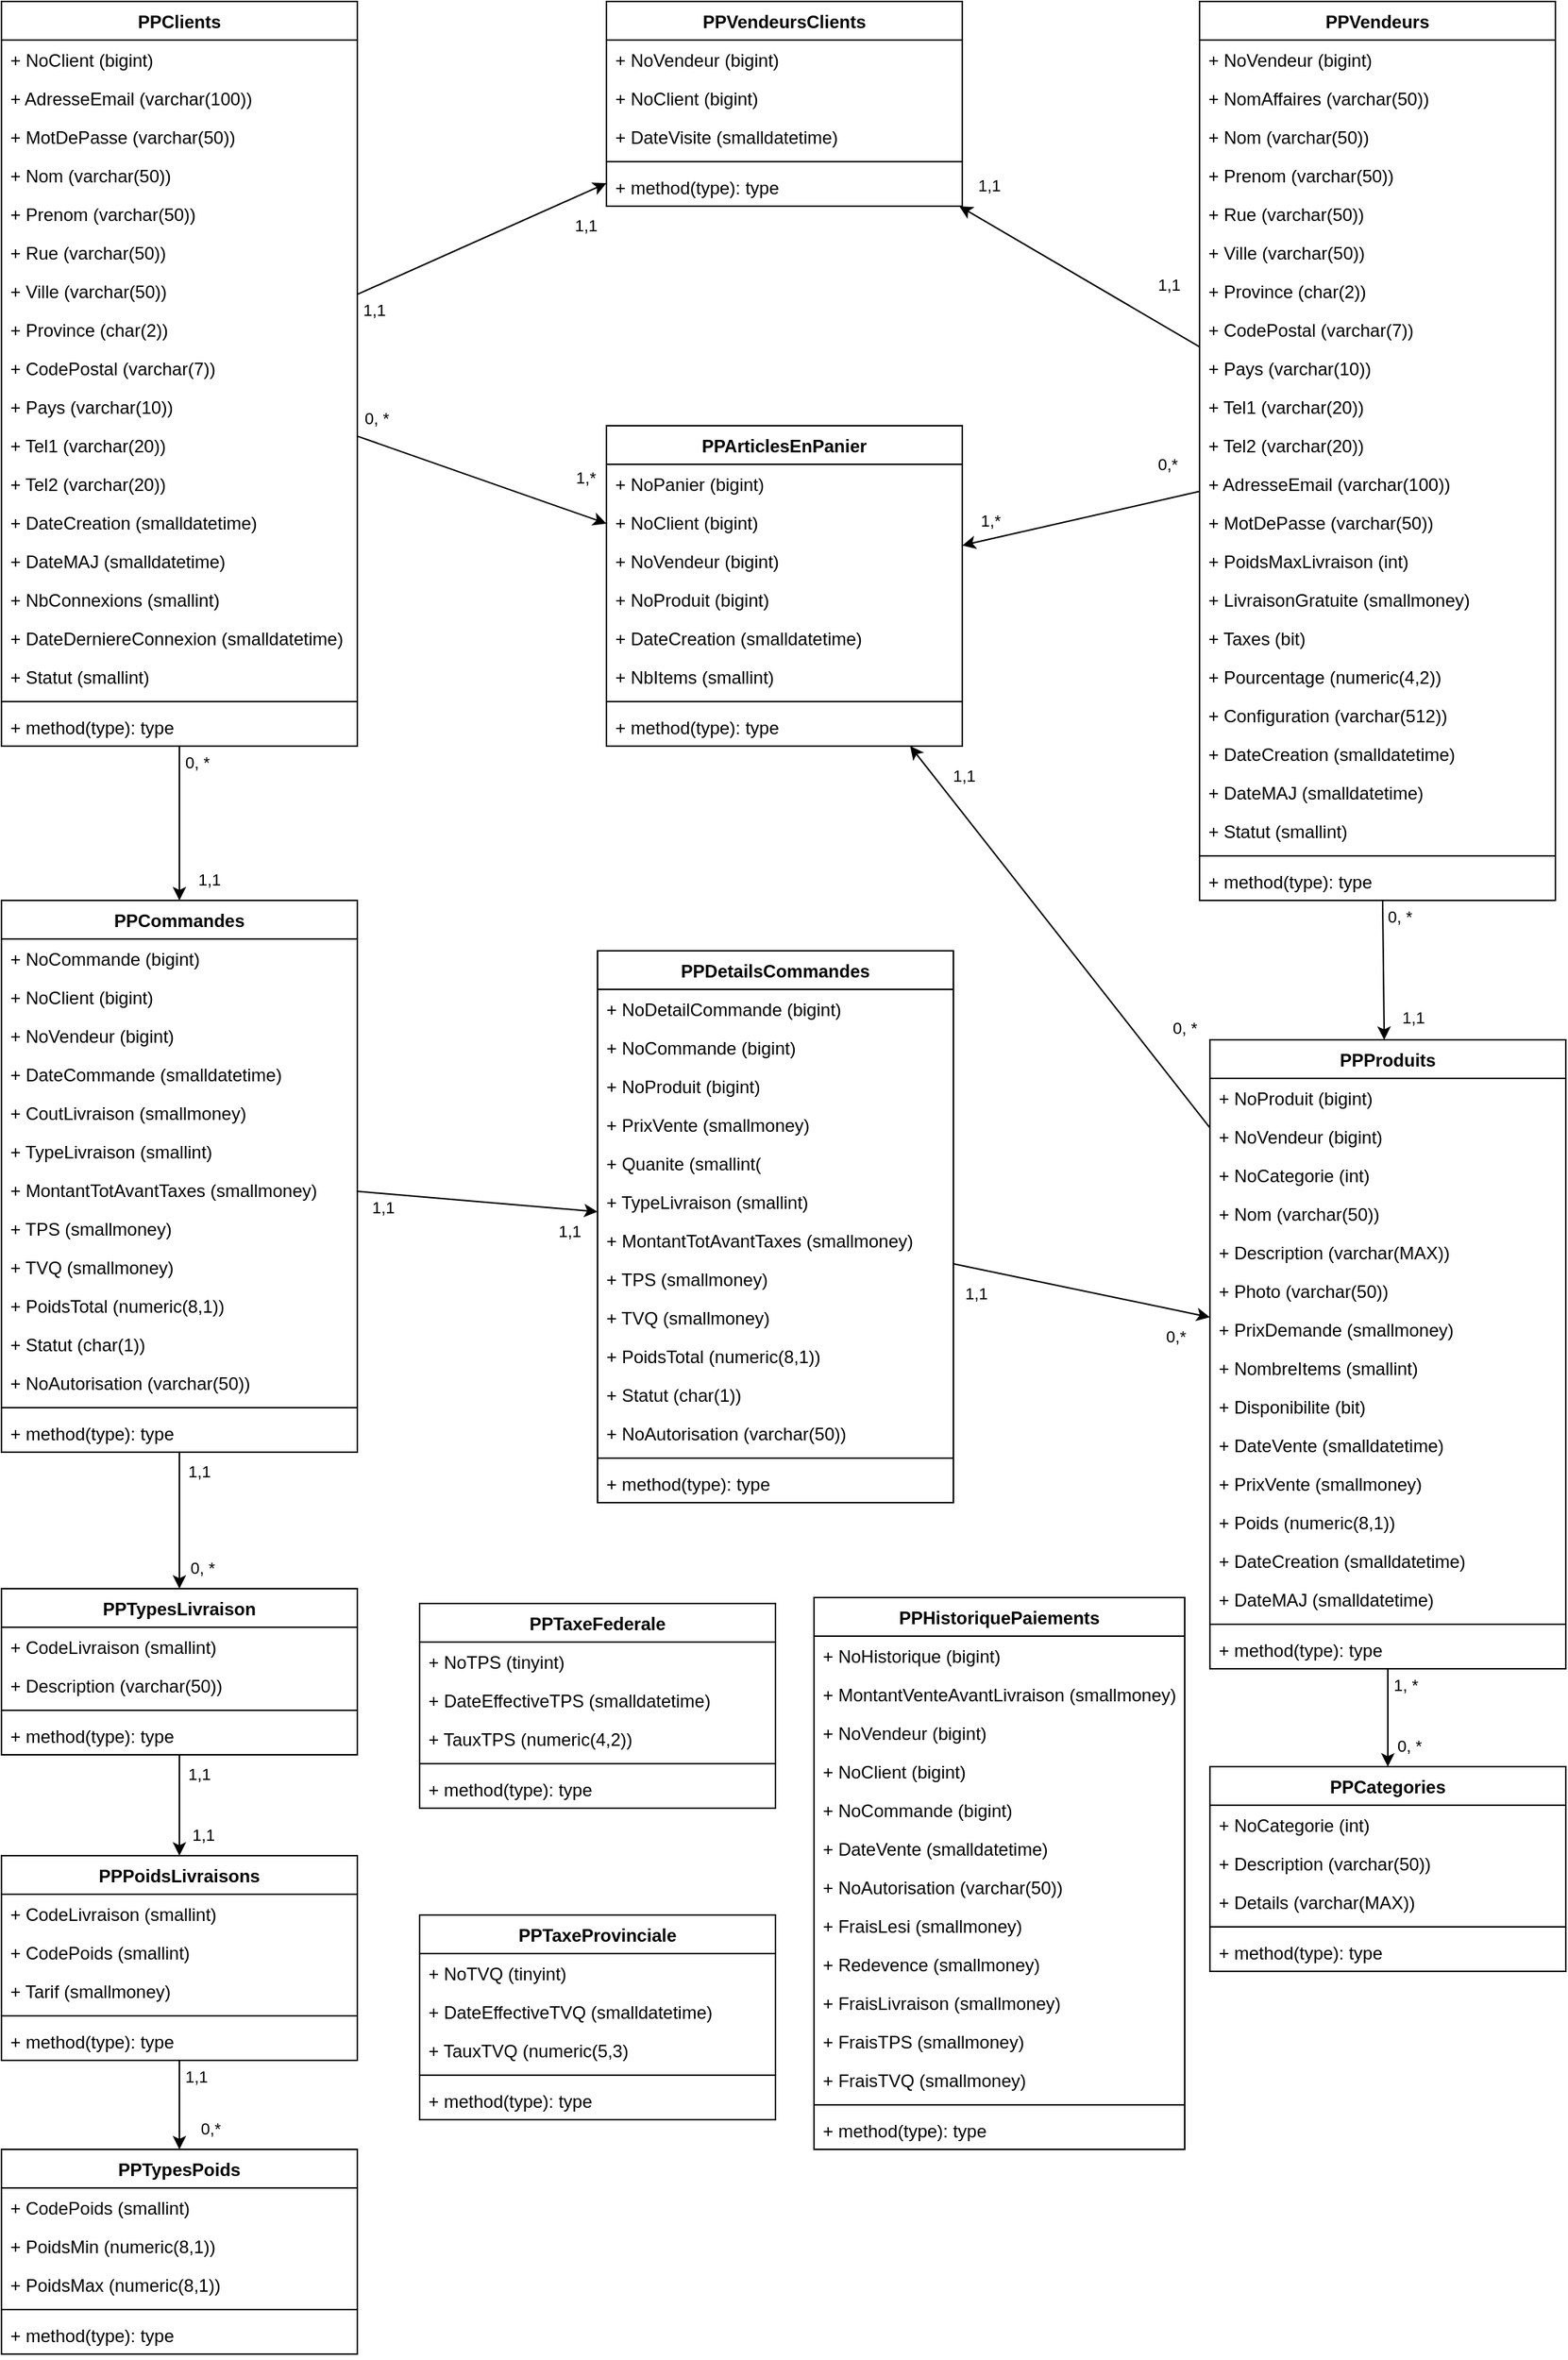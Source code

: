 <mxfile version="21.8.1" type="device">
  <diagram name="Page-1" id="sV34uOwAqEuFhPwpYunR">
    <mxGraphModel dx="1604" dy="975" grid="1" gridSize="10" guides="1" tooltips="1" connect="1" arrows="1" fold="1" page="1" pageScale="1" pageWidth="827" pageHeight="1169" math="0" shadow="0">
      <root>
        <mxCell id="0" />
        <mxCell id="1" parent="0" />
        <mxCell id="sUyPj9IzRbJApXyyt7Zi-1" value="PPClients" style="swimlane;fontStyle=1;align=center;verticalAlign=top;childLayout=stackLayout;horizontal=1;startSize=26;horizontalStack=0;resizeParent=1;resizeParentMax=0;resizeLast=0;collapsible=1;marginBottom=0;whiteSpace=wrap;html=1;" vertex="1" parent="1">
          <mxGeometry x="12" y="10" width="240" height="502" as="geometry" />
        </mxCell>
        <mxCell id="sUyPj9IzRbJApXyyt7Zi-2" value="+ NoClient (bigint)" style="text;strokeColor=none;fillColor=none;align=left;verticalAlign=top;spacingLeft=4;spacingRight=4;overflow=hidden;rotatable=0;points=[[0,0.5],[1,0.5]];portConstraint=eastwest;whiteSpace=wrap;html=1;" vertex="1" parent="sUyPj9IzRbJApXyyt7Zi-1">
          <mxGeometry y="26" width="240" height="26" as="geometry" />
        </mxCell>
        <mxCell id="sUyPj9IzRbJApXyyt7Zi-5" value="+ AdresseEmail (varchar(100))" style="text;strokeColor=none;fillColor=none;align=left;verticalAlign=top;spacingLeft=4;spacingRight=4;overflow=hidden;rotatable=0;points=[[0,0.5],[1,0.5]];portConstraint=eastwest;whiteSpace=wrap;html=1;" vertex="1" parent="sUyPj9IzRbJApXyyt7Zi-1">
          <mxGeometry y="52" width="240" height="26" as="geometry" />
        </mxCell>
        <mxCell id="sUyPj9IzRbJApXyyt7Zi-6" value="+ MotDePasse (varchar(50))" style="text;strokeColor=none;fillColor=none;align=left;verticalAlign=top;spacingLeft=4;spacingRight=4;overflow=hidden;rotatable=0;points=[[0,0.5],[1,0.5]];portConstraint=eastwest;whiteSpace=wrap;html=1;" vertex="1" parent="sUyPj9IzRbJApXyyt7Zi-1">
          <mxGeometry y="78" width="240" height="26" as="geometry" />
        </mxCell>
        <mxCell id="sUyPj9IzRbJApXyyt7Zi-7" value="+ Nom (varchar(50))" style="text;strokeColor=none;fillColor=none;align=left;verticalAlign=top;spacingLeft=4;spacingRight=4;overflow=hidden;rotatable=0;points=[[0,0.5],[1,0.5]];portConstraint=eastwest;whiteSpace=wrap;html=1;" vertex="1" parent="sUyPj9IzRbJApXyyt7Zi-1">
          <mxGeometry y="104" width="240" height="26" as="geometry" />
        </mxCell>
        <mxCell id="sUyPj9IzRbJApXyyt7Zi-8" value="+ Prenom (varchar(50))" style="text;strokeColor=none;fillColor=none;align=left;verticalAlign=top;spacingLeft=4;spacingRight=4;overflow=hidden;rotatable=0;points=[[0,0.5],[1,0.5]];portConstraint=eastwest;whiteSpace=wrap;html=1;" vertex="1" parent="sUyPj9IzRbJApXyyt7Zi-1">
          <mxGeometry y="130" width="240" height="26" as="geometry" />
        </mxCell>
        <mxCell id="sUyPj9IzRbJApXyyt7Zi-9" value="+ Rue (varchar(50))" style="text;strokeColor=none;fillColor=none;align=left;verticalAlign=top;spacingLeft=4;spacingRight=4;overflow=hidden;rotatable=0;points=[[0,0.5],[1,0.5]];portConstraint=eastwest;whiteSpace=wrap;html=1;" vertex="1" parent="sUyPj9IzRbJApXyyt7Zi-1">
          <mxGeometry y="156" width="240" height="26" as="geometry" />
        </mxCell>
        <mxCell id="sUyPj9IzRbJApXyyt7Zi-10" value="+ Ville (varchar(50))" style="text;strokeColor=none;fillColor=none;align=left;verticalAlign=top;spacingLeft=4;spacingRight=4;overflow=hidden;rotatable=0;points=[[0,0.5],[1,0.5]];portConstraint=eastwest;whiteSpace=wrap;html=1;" vertex="1" parent="sUyPj9IzRbJApXyyt7Zi-1">
          <mxGeometry y="182" width="240" height="26" as="geometry" />
        </mxCell>
        <mxCell id="sUyPj9IzRbJApXyyt7Zi-11" value="+ Province (char(2))" style="text;strokeColor=none;fillColor=none;align=left;verticalAlign=top;spacingLeft=4;spacingRight=4;overflow=hidden;rotatable=0;points=[[0,0.5],[1,0.5]];portConstraint=eastwest;whiteSpace=wrap;html=1;" vertex="1" parent="sUyPj9IzRbJApXyyt7Zi-1">
          <mxGeometry y="208" width="240" height="26" as="geometry" />
        </mxCell>
        <mxCell id="sUyPj9IzRbJApXyyt7Zi-12" value="+ CodePostal (varchar(7))" style="text;strokeColor=none;fillColor=none;align=left;verticalAlign=top;spacingLeft=4;spacingRight=4;overflow=hidden;rotatable=0;points=[[0,0.5],[1,0.5]];portConstraint=eastwest;whiteSpace=wrap;html=1;" vertex="1" parent="sUyPj9IzRbJApXyyt7Zi-1">
          <mxGeometry y="234" width="240" height="26" as="geometry" />
        </mxCell>
        <mxCell id="sUyPj9IzRbJApXyyt7Zi-13" value="+ Pays (varchar(10))" style="text;strokeColor=none;fillColor=none;align=left;verticalAlign=top;spacingLeft=4;spacingRight=4;overflow=hidden;rotatable=0;points=[[0,0.5],[1,0.5]];portConstraint=eastwest;whiteSpace=wrap;html=1;" vertex="1" parent="sUyPj9IzRbJApXyyt7Zi-1">
          <mxGeometry y="260" width="240" height="26" as="geometry" />
        </mxCell>
        <mxCell id="sUyPj9IzRbJApXyyt7Zi-14" value="+ Tel1 (varchar(20))" style="text;strokeColor=none;fillColor=none;align=left;verticalAlign=top;spacingLeft=4;spacingRight=4;overflow=hidden;rotatable=0;points=[[0,0.5],[1,0.5]];portConstraint=eastwest;whiteSpace=wrap;html=1;" vertex="1" parent="sUyPj9IzRbJApXyyt7Zi-1">
          <mxGeometry y="286" width="240" height="26" as="geometry" />
        </mxCell>
        <mxCell id="sUyPj9IzRbJApXyyt7Zi-15" value="+ Tel2 (varchar(20))" style="text;strokeColor=none;fillColor=none;align=left;verticalAlign=top;spacingLeft=4;spacingRight=4;overflow=hidden;rotatable=0;points=[[0,0.5],[1,0.5]];portConstraint=eastwest;whiteSpace=wrap;html=1;" vertex="1" parent="sUyPj9IzRbJApXyyt7Zi-1">
          <mxGeometry y="312" width="240" height="26" as="geometry" />
        </mxCell>
        <mxCell id="sUyPj9IzRbJApXyyt7Zi-16" value="+ DateCreation (smalldatetime)" style="text;strokeColor=none;fillColor=none;align=left;verticalAlign=top;spacingLeft=4;spacingRight=4;overflow=hidden;rotatable=0;points=[[0,0.5],[1,0.5]];portConstraint=eastwest;whiteSpace=wrap;html=1;" vertex="1" parent="sUyPj9IzRbJApXyyt7Zi-1">
          <mxGeometry y="338" width="240" height="26" as="geometry" />
        </mxCell>
        <mxCell id="sUyPj9IzRbJApXyyt7Zi-17" value="+ DateMAJ (smalldatetime)" style="text;strokeColor=none;fillColor=none;align=left;verticalAlign=top;spacingLeft=4;spacingRight=4;overflow=hidden;rotatable=0;points=[[0,0.5],[1,0.5]];portConstraint=eastwest;whiteSpace=wrap;html=1;" vertex="1" parent="sUyPj9IzRbJApXyyt7Zi-1">
          <mxGeometry y="364" width="240" height="26" as="geometry" />
        </mxCell>
        <mxCell id="sUyPj9IzRbJApXyyt7Zi-21" value="+ NbConnexions (smallint)" style="text;strokeColor=none;fillColor=none;align=left;verticalAlign=top;spacingLeft=4;spacingRight=4;overflow=hidden;rotatable=0;points=[[0,0.5],[1,0.5]];portConstraint=eastwest;whiteSpace=wrap;html=1;" vertex="1" parent="sUyPj9IzRbJApXyyt7Zi-1">
          <mxGeometry y="390" width="240" height="26" as="geometry" />
        </mxCell>
        <mxCell id="sUyPj9IzRbJApXyyt7Zi-22" value="+ DateDerniereConnexion (smalldatetime)" style="text;strokeColor=none;fillColor=none;align=left;verticalAlign=top;spacingLeft=4;spacingRight=4;overflow=hidden;rotatable=0;points=[[0,0.5],[1,0.5]];portConstraint=eastwest;whiteSpace=wrap;html=1;" vertex="1" parent="sUyPj9IzRbJApXyyt7Zi-1">
          <mxGeometry y="416" width="240" height="26" as="geometry" />
        </mxCell>
        <mxCell id="sUyPj9IzRbJApXyyt7Zi-23" value="+ Statut (smallint)" style="text;strokeColor=none;fillColor=none;align=left;verticalAlign=top;spacingLeft=4;spacingRight=4;overflow=hidden;rotatable=0;points=[[0,0.5],[1,0.5]];portConstraint=eastwest;whiteSpace=wrap;html=1;" vertex="1" parent="sUyPj9IzRbJApXyyt7Zi-1">
          <mxGeometry y="442" width="240" height="26" as="geometry" />
        </mxCell>
        <mxCell id="sUyPj9IzRbJApXyyt7Zi-3" value="" style="line;strokeWidth=1;fillColor=none;align=left;verticalAlign=middle;spacingTop=-1;spacingLeft=3;spacingRight=3;rotatable=0;labelPosition=right;points=[];portConstraint=eastwest;strokeColor=inherit;" vertex="1" parent="sUyPj9IzRbJApXyyt7Zi-1">
          <mxGeometry y="468" width="240" height="8" as="geometry" />
        </mxCell>
        <mxCell id="sUyPj9IzRbJApXyyt7Zi-4" value="+ method(type): type" style="text;strokeColor=none;fillColor=none;align=left;verticalAlign=top;spacingLeft=4;spacingRight=4;overflow=hidden;rotatable=0;points=[[0,0.5],[1,0.5]];portConstraint=eastwest;whiteSpace=wrap;html=1;" vertex="1" parent="sUyPj9IzRbJApXyyt7Zi-1">
          <mxGeometry y="476" width="240" height="26" as="geometry" />
        </mxCell>
        <mxCell id="sUyPj9IzRbJApXyyt7Zi-44" value="PPVendeursClients" style="swimlane;fontStyle=1;align=center;verticalAlign=top;childLayout=stackLayout;horizontal=1;startSize=26;horizontalStack=0;resizeParent=1;resizeParentMax=0;resizeLast=0;collapsible=1;marginBottom=0;whiteSpace=wrap;html=1;" vertex="1" parent="1">
          <mxGeometry x="420" y="10" width="240" height="138" as="geometry" />
        </mxCell>
        <mxCell id="sUyPj9IzRbJApXyyt7Zi-45" value="+ NoVendeur (bigint)" style="text;strokeColor=none;fillColor=none;align=left;verticalAlign=top;spacingLeft=4;spacingRight=4;overflow=hidden;rotatable=0;points=[[0,0.5],[1,0.5]];portConstraint=eastwest;whiteSpace=wrap;html=1;" vertex="1" parent="sUyPj9IzRbJApXyyt7Zi-44">
          <mxGeometry y="26" width="240" height="26" as="geometry" />
        </mxCell>
        <mxCell id="sUyPj9IzRbJApXyyt7Zi-46" value="+ NoClient (bigint)" style="text;strokeColor=none;fillColor=none;align=left;verticalAlign=top;spacingLeft=4;spacingRight=4;overflow=hidden;rotatable=0;points=[[0,0.5],[1,0.5]];portConstraint=eastwest;whiteSpace=wrap;html=1;" vertex="1" parent="sUyPj9IzRbJApXyyt7Zi-44">
          <mxGeometry y="52" width="240" height="26" as="geometry" />
        </mxCell>
        <mxCell id="sUyPj9IzRbJApXyyt7Zi-47" value="+ DateVisite (smalldatetime)" style="text;strokeColor=none;fillColor=none;align=left;verticalAlign=top;spacingLeft=4;spacingRight=4;overflow=hidden;rotatable=0;points=[[0,0.5],[1,0.5]];portConstraint=eastwest;whiteSpace=wrap;html=1;" vertex="1" parent="sUyPj9IzRbJApXyyt7Zi-44">
          <mxGeometry y="78" width="240" height="26" as="geometry" />
        </mxCell>
        <mxCell id="sUyPj9IzRbJApXyyt7Zi-62" value="" style="line;strokeWidth=1;fillColor=none;align=left;verticalAlign=middle;spacingTop=-1;spacingLeft=3;spacingRight=3;rotatable=0;labelPosition=right;points=[];portConstraint=eastwest;strokeColor=inherit;" vertex="1" parent="sUyPj9IzRbJApXyyt7Zi-44">
          <mxGeometry y="104" width="240" height="8" as="geometry" />
        </mxCell>
        <mxCell id="sUyPj9IzRbJApXyyt7Zi-63" value="+ method(type): type" style="text;strokeColor=none;fillColor=none;align=left;verticalAlign=top;spacingLeft=4;spacingRight=4;overflow=hidden;rotatable=0;points=[[0,0.5],[1,0.5]];portConstraint=eastwest;whiteSpace=wrap;html=1;" vertex="1" parent="sUyPj9IzRbJApXyyt7Zi-44">
          <mxGeometry y="112" width="240" height="26" as="geometry" />
        </mxCell>
        <mxCell id="sUyPj9IzRbJApXyyt7Zi-69" value="PPArticlesEnPanier" style="swimlane;fontStyle=1;align=center;verticalAlign=top;childLayout=stackLayout;horizontal=1;startSize=26;horizontalStack=0;resizeParent=1;resizeParentMax=0;resizeLast=0;collapsible=1;marginBottom=0;whiteSpace=wrap;html=1;" vertex="1" parent="1">
          <mxGeometry x="420" y="296" width="240" height="216" as="geometry" />
        </mxCell>
        <mxCell id="sUyPj9IzRbJApXyyt7Zi-70" value="+ NoPanier (bigint)" style="text;strokeColor=none;fillColor=none;align=left;verticalAlign=top;spacingLeft=4;spacingRight=4;overflow=hidden;rotatable=0;points=[[0,0.5],[1,0.5]];portConstraint=eastwest;whiteSpace=wrap;html=1;" vertex="1" parent="sUyPj9IzRbJApXyyt7Zi-69">
          <mxGeometry y="26" width="240" height="26" as="geometry" />
        </mxCell>
        <mxCell id="sUyPj9IzRbJApXyyt7Zi-71" value="+ NoClient (bigint)" style="text;strokeColor=none;fillColor=none;align=left;verticalAlign=top;spacingLeft=4;spacingRight=4;overflow=hidden;rotatable=0;points=[[0,0.5],[1,0.5]];portConstraint=eastwest;whiteSpace=wrap;html=1;" vertex="1" parent="sUyPj9IzRbJApXyyt7Zi-69">
          <mxGeometry y="52" width="240" height="26" as="geometry" />
        </mxCell>
        <mxCell id="sUyPj9IzRbJApXyyt7Zi-72" value="+ NoVendeur (bigint)" style="text;strokeColor=none;fillColor=none;align=left;verticalAlign=top;spacingLeft=4;spacingRight=4;overflow=hidden;rotatable=0;points=[[0,0.5],[1,0.5]];portConstraint=eastwest;whiteSpace=wrap;html=1;" vertex="1" parent="sUyPj9IzRbJApXyyt7Zi-69">
          <mxGeometry y="78" width="240" height="26" as="geometry" />
        </mxCell>
        <mxCell id="sUyPj9IzRbJApXyyt7Zi-80" value="+ NoProduit (bigint)" style="text;strokeColor=none;fillColor=none;align=left;verticalAlign=top;spacingLeft=4;spacingRight=4;overflow=hidden;rotatable=0;points=[[0,0.5],[1,0.5]];portConstraint=eastwest;whiteSpace=wrap;html=1;" vertex="1" parent="sUyPj9IzRbJApXyyt7Zi-69">
          <mxGeometry y="104" width="240" height="26" as="geometry" />
        </mxCell>
        <mxCell id="sUyPj9IzRbJApXyyt7Zi-81" value="+ DateCreation (smalldatetime)" style="text;strokeColor=none;fillColor=none;align=left;verticalAlign=top;spacingLeft=4;spacingRight=4;overflow=hidden;rotatable=0;points=[[0,0.5],[1,0.5]];portConstraint=eastwest;whiteSpace=wrap;html=1;" vertex="1" parent="sUyPj9IzRbJApXyyt7Zi-69">
          <mxGeometry y="130" width="240" height="26" as="geometry" />
        </mxCell>
        <mxCell id="sUyPj9IzRbJApXyyt7Zi-82" value="+ NbItems (smallint)" style="text;strokeColor=none;fillColor=none;align=left;verticalAlign=top;spacingLeft=4;spacingRight=4;overflow=hidden;rotatable=0;points=[[0,0.5],[1,0.5]];portConstraint=eastwest;whiteSpace=wrap;html=1;" vertex="1" parent="sUyPj9IzRbJApXyyt7Zi-69">
          <mxGeometry y="156" width="240" height="26" as="geometry" />
        </mxCell>
        <mxCell id="sUyPj9IzRbJApXyyt7Zi-73" value="" style="line;strokeWidth=1;fillColor=none;align=left;verticalAlign=middle;spacingTop=-1;spacingLeft=3;spacingRight=3;rotatable=0;labelPosition=right;points=[];portConstraint=eastwest;strokeColor=inherit;" vertex="1" parent="sUyPj9IzRbJApXyyt7Zi-69">
          <mxGeometry y="182" width="240" height="8" as="geometry" />
        </mxCell>
        <mxCell id="sUyPj9IzRbJApXyyt7Zi-74" value="+ method(type): type" style="text;strokeColor=none;fillColor=none;align=left;verticalAlign=top;spacingLeft=4;spacingRight=4;overflow=hidden;rotatable=0;points=[[0,0.5],[1,0.5]];portConstraint=eastwest;whiteSpace=wrap;html=1;" vertex="1" parent="sUyPj9IzRbJApXyyt7Zi-69">
          <mxGeometry y="190" width="240" height="26" as="geometry" />
        </mxCell>
        <mxCell id="sUyPj9IzRbJApXyyt7Zi-24" value="PPVendeurs" style="swimlane;fontStyle=1;align=center;verticalAlign=top;childLayout=stackLayout;horizontal=1;startSize=26;horizontalStack=0;resizeParent=1;resizeParentMax=0;resizeLast=0;collapsible=1;marginBottom=0;whiteSpace=wrap;html=1;" vertex="1" parent="1">
          <mxGeometry x="820" y="10" width="240" height="606" as="geometry" />
        </mxCell>
        <mxCell id="sUyPj9IzRbJApXyyt7Zi-25" value="+ NoVendeur (bigint)" style="text;strokeColor=none;fillColor=none;align=left;verticalAlign=top;spacingLeft=4;spacingRight=4;overflow=hidden;rotatable=0;points=[[0,0.5],[1,0.5]];portConstraint=eastwest;whiteSpace=wrap;html=1;" vertex="1" parent="sUyPj9IzRbJApXyyt7Zi-24">
          <mxGeometry y="26" width="240" height="26" as="geometry" />
        </mxCell>
        <mxCell id="sUyPj9IzRbJApXyyt7Zi-26" value="+ NomAffaires (varchar(50))" style="text;strokeColor=none;fillColor=none;align=left;verticalAlign=top;spacingLeft=4;spacingRight=4;overflow=hidden;rotatable=0;points=[[0,0.5],[1,0.5]];portConstraint=eastwest;whiteSpace=wrap;html=1;" vertex="1" parent="sUyPj9IzRbJApXyyt7Zi-24">
          <mxGeometry y="52" width="240" height="26" as="geometry" />
        </mxCell>
        <mxCell id="sUyPj9IzRbJApXyyt7Zi-28" value="+ Nom (varchar(50))" style="text;strokeColor=none;fillColor=none;align=left;verticalAlign=top;spacingLeft=4;spacingRight=4;overflow=hidden;rotatable=0;points=[[0,0.5],[1,0.5]];portConstraint=eastwest;whiteSpace=wrap;html=1;" vertex="1" parent="sUyPj9IzRbJApXyyt7Zi-24">
          <mxGeometry y="78" width="240" height="26" as="geometry" />
        </mxCell>
        <mxCell id="sUyPj9IzRbJApXyyt7Zi-29" value="+ Prenom (varchar(50))" style="text;strokeColor=none;fillColor=none;align=left;verticalAlign=top;spacingLeft=4;spacingRight=4;overflow=hidden;rotatable=0;points=[[0,0.5],[1,0.5]];portConstraint=eastwest;whiteSpace=wrap;html=1;" vertex="1" parent="sUyPj9IzRbJApXyyt7Zi-24">
          <mxGeometry y="104" width="240" height="26" as="geometry" />
        </mxCell>
        <mxCell id="sUyPj9IzRbJApXyyt7Zi-30" value="+ Rue (varchar(50))" style="text;strokeColor=none;fillColor=none;align=left;verticalAlign=top;spacingLeft=4;spacingRight=4;overflow=hidden;rotatable=0;points=[[0,0.5],[1,0.5]];portConstraint=eastwest;whiteSpace=wrap;html=1;" vertex="1" parent="sUyPj9IzRbJApXyyt7Zi-24">
          <mxGeometry y="130" width="240" height="26" as="geometry" />
        </mxCell>
        <mxCell id="sUyPj9IzRbJApXyyt7Zi-31" value="+ Ville (varchar(50))" style="text;strokeColor=none;fillColor=none;align=left;verticalAlign=top;spacingLeft=4;spacingRight=4;overflow=hidden;rotatable=0;points=[[0,0.5],[1,0.5]];portConstraint=eastwest;whiteSpace=wrap;html=1;" vertex="1" parent="sUyPj9IzRbJApXyyt7Zi-24">
          <mxGeometry y="156" width="240" height="26" as="geometry" />
        </mxCell>
        <mxCell id="sUyPj9IzRbJApXyyt7Zi-32" value="+ Province (char(2))" style="text;strokeColor=none;fillColor=none;align=left;verticalAlign=top;spacingLeft=4;spacingRight=4;overflow=hidden;rotatable=0;points=[[0,0.5],[1,0.5]];portConstraint=eastwest;whiteSpace=wrap;html=1;" vertex="1" parent="sUyPj9IzRbJApXyyt7Zi-24">
          <mxGeometry y="182" width="240" height="26" as="geometry" />
        </mxCell>
        <mxCell id="sUyPj9IzRbJApXyyt7Zi-33" value="+ CodePostal (varchar(7))" style="text;strokeColor=none;fillColor=none;align=left;verticalAlign=top;spacingLeft=4;spacingRight=4;overflow=hidden;rotatable=0;points=[[0,0.5],[1,0.5]];portConstraint=eastwest;whiteSpace=wrap;html=1;" vertex="1" parent="sUyPj9IzRbJApXyyt7Zi-24">
          <mxGeometry y="208" width="240" height="26" as="geometry" />
        </mxCell>
        <mxCell id="sUyPj9IzRbJApXyyt7Zi-34" value="+ Pays (varchar(10))" style="text;strokeColor=none;fillColor=none;align=left;verticalAlign=top;spacingLeft=4;spacingRight=4;overflow=hidden;rotatable=0;points=[[0,0.5],[1,0.5]];portConstraint=eastwest;whiteSpace=wrap;html=1;" vertex="1" parent="sUyPj9IzRbJApXyyt7Zi-24">
          <mxGeometry y="234" width="240" height="26" as="geometry" />
        </mxCell>
        <mxCell id="sUyPj9IzRbJApXyyt7Zi-35" value="+ Tel1 (varchar(20))" style="text;strokeColor=none;fillColor=none;align=left;verticalAlign=top;spacingLeft=4;spacingRight=4;overflow=hidden;rotatable=0;points=[[0,0.5],[1,0.5]];portConstraint=eastwest;whiteSpace=wrap;html=1;" vertex="1" parent="sUyPj9IzRbJApXyyt7Zi-24">
          <mxGeometry y="260" width="240" height="26" as="geometry" />
        </mxCell>
        <mxCell id="sUyPj9IzRbJApXyyt7Zi-36" value="+ Tel2 (varchar(20))" style="text;strokeColor=none;fillColor=none;align=left;verticalAlign=top;spacingLeft=4;spacingRight=4;overflow=hidden;rotatable=0;points=[[0,0.5],[1,0.5]];portConstraint=eastwest;whiteSpace=wrap;html=1;" vertex="1" parent="sUyPj9IzRbJApXyyt7Zi-24">
          <mxGeometry y="286" width="240" height="26" as="geometry" />
        </mxCell>
        <mxCell id="sUyPj9IzRbJApXyyt7Zi-37" value="+ AdresseEmail (varchar(100))" style="text;strokeColor=none;fillColor=none;align=left;verticalAlign=top;spacingLeft=4;spacingRight=4;overflow=hidden;rotatable=0;points=[[0,0.5],[1,0.5]];portConstraint=eastwest;whiteSpace=wrap;html=1;" vertex="1" parent="sUyPj9IzRbJApXyyt7Zi-24">
          <mxGeometry y="312" width="240" height="26" as="geometry" />
        </mxCell>
        <mxCell id="sUyPj9IzRbJApXyyt7Zi-38" value="+ MotDePasse (varchar(50))" style="text;strokeColor=none;fillColor=none;align=left;verticalAlign=top;spacingLeft=4;spacingRight=4;overflow=hidden;rotatable=0;points=[[0,0.5],[1,0.5]];portConstraint=eastwest;whiteSpace=wrap;html=1;" vertex="1" parent="sUyPj9IzRbJApXyyt7Zi-24">
          <mxGeometry y="338" width="240" height="26" as="geometry" />
        </mxCell>
        <mxCell id="sUyPj9IzRbJApXyyt7Zi-39" value="+ PoidsMaxLivraison (int)" style="text;strokeColor=none;fillColor=none;align=left;verticalAlign=top;spacingLeft=4;spacingRight=4;overflow=hidden;rotatable=0;points=[[0,0.5],[1,0.5]];portConstraint=eastwest;whiteSpace=wrap;html=1;" vertex="1" parent="sUyPj9IzRbJApXyyt7Zi-24">
          <mxGeometry y="364" width="240" height="26" as="geometry" />
        </mxCell>
        <mxCell id="sUyPj9IzRbJApXyyt7Zi-40" value="+ LivraisonGratuite (smallmoney)" style="text;strokeColor=none;fillColor=none;align=left;verticalAlign=top;spacingLeft=4;spacingRight=4;overflow=hidden;rotatable=0;points=[[0,0.5],[1,0.5]];portConstraint=eastwest;whiteSpace=wrap;html=1;" vertex="1" parent="sUyPj9IzRbJApXyyt7Zi-24">
          <mxGeometry y="390" width="240" height="26" as="geometry" />
        </mxCell>
        <mxCell id="sUyPj9IzRbJApXyyt7Zi-41" value="+ Taxes (bit)" style="text;strokeColor=none;fillColor=none;align=left;verticalAlign=top;spacingLeft=4;spacingRight=4;overflow=hidden;rotatable=0;points=[[0,0.5],[1,0.5]];portConstraint=eastwest;whiteSpace=wrap;html=1;" vertex="1" parent="sUyPj9IzRbJApXyyt7Zi-24">
          <mxGeometry y="416" width="240" height="26" as="geometry" />
        </mxCell>
        <mxCell id="sUyPj9IzRbJApXyyt7Zi-64" value="+ Pourcentage (numeric(4,2))" style="text;strokeColor=none;fillColor=none;align=left;verticalAlign=top;spacingLeft=4;spacingRight=4;overflow=hidden;rotatable=0;points=[[0,0.5],[1,0.5]];portConstraint=eastwest;whiteSpace=wrap;html=1;" vertex="1" parent="sUyPj9IzRbJApXyyt7Zi-24">
          <mxGeometry y="442" width="240" height="26" as="geometry" />
        </mxCell>
        <mxCell id="sUyPj9IzRbJApXyyt7Zi-65" value="+ Configuration (varchar(512))" style="text;strokeColor=none;fillColor=none;align=left;verticalAlign=top;spacingLeft=4;spacingRight=4;overflow=hidden;rotatable=0;points=[[0,0.5],[1,0.5]];portConstraint=eastwest;whiteSpace=wrap;html=1;" vertex="1" parent="sUyPj9IzRbJApXyyt7Zi-24">
          <mxGeometry y="468" width="240" height="26" as="geometry" />
        </mxCell>
        <mxCell id="sUyPj9IzRbJApXyyt7Zi-66" value="+ DateCreation (smalldatetime)" style="text;strokeColor=none;fillColor=none;align=left;verticalAlign=top;spacingLeft=4;spacingRight=4;overflow=hidden;rotatable=0;points=[[0,0.5],[1,0.5]];portConstraint=eastwest;whiteSpace=wrap;html=1;" vertex="1" parent="sUyPj9IzRbJApXyyt7Zi-24">
          <mxGeometry y="494" width="240" height="26" as="geometry" />
        </mxCell>
        <mxCell id="sUyPj9IzRbJApXyyt7Zi-67" value="+ DateMAJ (smalldatetime)" style="text;strokeColor=none;fillColor=none;align=left;verticalAlign=top;spacingLeft=4;spacingRight=4;overflow=hidden;rotatable=0;points=[[0,0.5],[1,0.5]];portConstraint=eastwest;whiteSpace=wrap;html=1;" vertex="1" parent="sUyPj9IzRbJApXyyt7Zi-24">
          <mxGeometry y="520" width="240" height="26" as="geometry" />
        </mxCell>
        <mxCell id="sUyPj9IzRbJApXyyt7Zi-68" value="+ Statut (smallint)" style="text;strokeColor=none;fillColor=none;align=left;verticalAlign=top;spacingLeft=4;spacingRight=4;overflow=hidden;rotatable=0;points=[[0,0.5],[1,0.5]];portConstraint=eastwest;whiteSpace=wrap;html=1;" vertex="1" parent="sUyPj9IzRbJApXyyt7Zi-24">
          <mxGeometry y="546" width="240" height="26" as="geometry" />
        </mxCell>
        <mxCell id="sUyPj9IzRbJApXyyt7Zi-42" value="" style="line;strokeWidth=1;fillColor=none;align=left;verticalAlign=middle;spacingTop=-1;spacingLeft=3;spacingRight=3;rotatable=0;labelPosition=right;points=[];portConstraint=eastwest;strokeColor=inherit;" vertex="1" parent="sUyPj9IzRbJApXyyt7Zi-24">
          <mxGeometry y="572" width="240" height="8" as="geometry" />
        </mxCell>
        <mxCell id="sUyPj9IzRbJApXyyt7Zi-43" value="+ method(type): type" style="text;strokeColor=none;fillColor=none;align=left;verticalAlign=top;spacingLeft=4;spacingRight=4;overflow=hidden;rotatable=0;points=[[0,0.5],[1,0.5]];portConstraint=eastwest;whiteSpace=wrap;html=1;" vertex="1" parent="sUyPj9IzRbJApXyyt7Zi-24">
          <mxGeometry y="580" width="240" height="26" as="geometry" />
        </mxCell>
        <mxCell id="sUyPj9IzRbJApXyyt7Zi-84" value="PPCommandes" style="swimlane;fontStyle=1;align=center;verticalAlign=top;childLayout=stackLayout;horizontal=1;startSize=26;horizontalStack=0;resizeParent=1;resizeParentMax=0;resizeLast=0;collapsible=1;marginBottom=0;whiteSpace=wrap;html=1;" vertex="1" parent="1">
          <mxGeometry x="12" y="616" width="240" height="372" as="geometry" />
        </mxCell>
        <mxCell id="sUyPj9IzRbJApXyyt7Zi-85" value="+ NoCommande (bigint)" style="text;strokeColor=none;fillColor=none;align=left;verticalAlign=top;spacingLeft=4;spacingRight=4;overflow=hidden;rotatable=0;points=[[0,0.5],[1,0.5]];portConstraint=eastwest;whiteSpace=wrap;html=1;" vertex="1" parent="sUyPj9IzRbJApXyyt7Zi-84">
          <mxGeometry y="26" width="240" height="26" as="geometry" />
        </mxCell>
        <mxCell id="sUyPj9IzRbJApXyyt7Zi-86" value="+ NoClient (bigint)" style="text;strokeColor=none;fillColor=none;align=left;verticalAlign=top;spacingLeft=4;spacingRight=4;overflow=hidden;rotatable=0;points=[[0,0.5],[1,0.5]];portConstraint=eastwest;whiteSpace=wrap;html=1;" vertex="1" parent="sUyPj9IzRbJApXyyt7Zi-84">
          <mxGeometry y="52" width="240" height="26" as="geometry" />
        </mxCell>
        <mxCell id="sUyPj9IzRbJApXyyt7Zi-87" value="+ NoVendeur (bigint)" style="text;strokeColor=none;fillColor=none;align=left;verticalAlign=top;spacingLeft=4;spacingRight=4;overflow=hidden;rotatable=0;points=[[0,0.5],[1,0.5]];portConstraint=eastwest;whiteSpace=wrap;html=1;" vertex="1" parent="sUyPj9IzRbJApXyyt7Zi-84">
          <mxGeometry y="78" width="240" height="26" as="geometry" />
        </mxCell>
        <mxCell id="sUyPj9IzRbJApXyyt7Zi-88" value="+ DateCommande (smalldatetime)" style="text;strokeColor=none;fillColor=none;align=left;verticalAlign=top;spacingLeft=4;spacingRight=4;overflow=hidden;rotatable=0;points=[[0,0.5],[1,0.5]];portConstraint=eastwest;whiteSpace=wrap;html=1;" vertex="1" parent="sUyPj9IzRbJApXyyt7Zi-84">
          <mxGeometry y="104" width="240" height="26" as="geometry" />
        </mxCell>
        <mxCell id="sUyPj9IzRbJApXyyt7Zi-89" value="+ CoutLivraison (smallmoney)" style="text;strokeColor=none;fillColor=none;align=left;verticalAlign=top;spacingLeft=4;spacingRight=4;overflow=hidden;rotatable=0;points=[[0,0.5],[1,0.5]];portConstraint=eastwest;whiteSpace=wrap;html=1;" vertex="1" parent="sUyPj9IzRbJApXyyt7Zi-84">
          <mxGeometry y="130" width="240" height="26" as="geometry" />
        </mxCell>
        <mxCell id="sUyPj9IzRbJApXyyt7Zi-90" value="+ TypeLivraison (smallint)" style="text;strokeColor=none;fillColor=none;align=left;verticalAlign=top;spacingLeft=4;spacingRight=4;overflow=hidden;rotatable=0;points=[[0,0.5],[1,0.5]];portConstraint=eastwest;whiteSpace=wrap;html=1;" vertex="1" parent="sUyPj9IzRbJApXyyt7Zi-84">
          <mxGeometry y="156" width="240" height="26" as="geometry" />
        </mxCell>
        <mxCell id="sUyPj9IzRbJApXyyt7Zi-93" value="+ MontantTotAvantTaxes (smallmoney)" style="text;strokeColor=none;fillColor=none;align=left;verticalAlign=top;spacingLeft=4;spacingRight=4;overflow=hidden;rotatable=0;points=[[0,0.5],[1,0.5]];portConstraint=eastwest;whiteSpace=wrap;html=1;" vertex="1" parent="sUyPj9IzRbJApXyyt7Zi-84">
          <mxGeometry y="182" width="240" height="26" as="geometry" />
        </mxCell>
        <mxCell id="sUyPj9IzRbJApXyyt7Zi-94" value="+ TPS (smallmoney)" style="text;strokeColor=none;fillColor=none;align=left;verticalAlign=top;spacingLeft=4;spacingRight=4;overflow=hidden;rotatable=0;points=[[0,0.5],[1,0.5]];portConstraint=eastwest;whiteSpace=wrap;html=1;" vertex="1" parent="sUyPj9IzRbJApXyyt7Zi-84">
          <mxGeometry y="208" width="240" height="26" as="geometry" />
        </mxCell>
        <mxCell id="sUyPj9IzRbJApXyyt7Zi-95" value="+ TVQ (smallmoney)" style="text;strokeColor=none;fillColor=none;align=left;verticalAlign=top;spacingLeft=4;spacingRight=4;overflow=hidden;rotatable=0;points=[[0,0.5],[1,0.5]];portConstraint=eastwest;whiteSpace=wrap;html=1;" vertex="1" parent="sUyPj9IzRbJApXyyt7Zi-84">
          <mxGeometry y="234" width="240" height="26" as="geometry" />
        </mxCell>
        <mxCell id="sUyPj9IzRbJApXyyt7Zi-96" value="+ PoidsTotal (numeric(8,1))" style="text;strokeColor=none;fillColor=none;align=left;verticalAlign=top;spacingLeft=4;spacingRight=4;overflow=hidden;rotatable=0;points=[[0,0.5],[1,0.5]];portConstraint=eastwest;whiteSpace=wrap;html=1;" vertex="1" parent="sUyPj9IzRbJApXyyt7Zi-84">
          <mxGeometry y="260" width="240" height="26" as="geometry" />
        </mxCell>
        <mxCell id="sUyPj9IzRbJApXyyt7Zi-97" value="+ Statut (char(1))" style="text;strokeColor=none;fillColor=none;align=left;verticalAlign=top;spacingLeft=4;spacingRight=4;overflow=hidden;rotatable=0;points=[[0,0.5],[1,0.5]];portConstraint=eastwest;whiteSpace=wrap;html=1;" vertex="1" parent="sUyPj9IzRbJApXyyt7Zi-84">
          <mxGeometry y="286" width="240" height="26" as="geometry" />
        </mxCell>
        <mxCell id="sUyPj9IzRbJApXyyt7Zi-98" value="+ NoAutorisation (varchar(50))" style="text;strokeColor=none;fillColor=none;align=left;verticalAlign=top;spacingLeft=4;spacingRight=4;overflow=hidden;rotatable=0;points=[[0,0.5],[1,0.5]];portConstraint=eastwest;whiteSpace=wrap;html=1;" vertex="1" parent="sUyPj9IzRbJApXyyt7Zi-84">
          <mxGeometry y="312" width="240" height="26" as="geometry" />
        </mxCell>
        <mxCell id="sUyPj9IzRbJApXyyt7Zi-91" value="" style="line;strokeWidth=1;fillColor=none;align=left;verticalAlign=middle;spacingTop=-1;spacingLeft=3;spacingRight=3;rotatable=0;labelPosition=right;points=[];portConstraint=eastwest;strokeColor=inherit;" vertex="1" parent="sUyPj9IzRbJApXyyt7Zi-84">
          <mxGeometry y="338" width="240" height="8" as="geometry" />
        </mxCell>
        <mxCell id="sUyPj9IzRbJApXyyt7Zi-92" value="+ method(type): type" style="text;strokeColor=none;fillColor=none;align=left;verticalAlign=top;spacingLeft=4;spacingRight=4;overflow=hidden;rotatable=0;points=[[0,0.5],[1,0.5]];portConstraint=eastwest;whiteSpace=wrap;html=1;" vertex="1" parent="sUyPj9IzRbJApXyyt7Zi-84">
          <mxGeometry y="346" width="240" height="26" as="geometry" />
        </mxCell>
        <mxCell id="sUyPj9IzRbJApXyyt7Zi-99" value="PPDetailsCommandes" style="swimlane;fontStyle=1;align=center;verticalAlign=top;childLayout=stackLayout;horizontal=1;startSize=26;horizontalStack=0;resizeParent=1;resizeParentMax=0;resizeLast=0;collapsible=1;marginBottom=0;whiteSpace=wrap;html=1;" vertex="1" parent="1">
          <mxGeometry x="414" y="650" width="240" height="372" as="geometry" />
        </mxCell>
        <mxCell id="sUyPj9IzRbJApXyyt7Zi-100" value="+ NoDetailCommande (bigint)" style="text;strokeColor=none;fillColor=none;align=left;verticalAlign=top;spacingLeft=4;spacingRight=4;overflow=hidden;rotatable=0;points=[[0,0.5],[1,0.5]];portConstraint=eastwest;whiteSpace=wrap;html=1;" vertex="1" parent="sUyPj9IzRbJApXyyt7Zi-99">
          <mxGeometry y="26" width="240" height="26" as="geometry" />
        </mxCell>
        <mxCell id="sUyPj9IzRbJApXyyt7Zi-101" value="+ NoCommande (bigint)" style="text;strokeColor=none;fillColor=none;align=left;verticalAlign=top;spacingLeft=4;spacingRight=4;overflow=hidden;rotatable=0;points=[[0,0.5],[1,0.5]];portConstraint=eastwest;whiteSpace=wrap;html=1;" vertex="1" parent="sUyPj9IzRbJApXyyt7Zi-99">
          <mxGeometry y="52" width="240" height="26" as="geometry" />
        </mxCell>
        <mxCell id="sUyPj9IzRbJApXyyt7Zi-102" value="+ NoProduit (bigint)" style="text;strokeColor=none;fillColor=none;align=left;verticalAlign=top;spacingLeft=4;spacingRight=4;overflow=hidden;rotatable=0;points=[[0,0.5],[1,0.5]];portConstraint=eastwest;whiteSpace=wrap;html=1;" vertex="1" parent="sUyPj9IzRbJApXyyt7Zi-99">
          <mxGeometry y="78" width="240" height="26" as="geometry" />
        </mxCell>
        <mxCell id="sUyPj9IzRbJApXyyt7Zi-103" value="+ PrixVente (smallmoney)" style="text;strokeColor=none;fillColor=none;align=left;verticalAlign=top;spacingLeft=4;spacingRight=4;overflow=hidden;rotatable=0;points=[[0,0.5],[1,0.5]];portConstraint=eastwest;whiteSpace=wrap;html=1;" vertex="1" parent="sUyPj9IzRbJApXyyt7Zi-99">
          <mxGeometry y="104" width="240" height="26" as="geometry" />
        </mxCell>
        <mxCell id="sUyPj9IzRbJApXyyt7Zi-104" value="+ Quanite (smallint(" style="text;strokeColor=none;fillColor=none;align=left;verticalAlign=top;spacingLeft=4;spacingRight=4;overflow=hidden;rotatable=0;points=[[0,0.5],[1,0.5]];portConstraint=eastwest;whiteSpace=wrap;html=1;" vertex="1" parent="sUyPj9IzRbJApXyyt7Zi-99">
          <mxGeometry y="130" width="240" height="26" as="geometry" />
        </mxCell>
        <mxCell id="sUyPj9IzRbJApXyyt7Zi-105" value="+ TypeLivraison (smallint)" style="text;strokeColor=none;fillColor=none;align=left;verticalAlign=top;spacingLeft=4;spacingRight=4;overflow=hidden;rotatable=0;points=[[0,0.5],[1,0.5]];portConstraint=eastwest;whiteSpace=wrap;html=1;" vertex="1" parent="sUyPj9IzRbJApXyyt7Zi-99">
          <mxGeometry y="156" width="240" height="26" as="geometry" />
        </mxCell>
        <mxCell id="sUyPj9IzRbJApXyyt7Zi-106" value="+ MontantTotAvantTaxes (smallmoney)" style="text;strokeColor=none;fillColor=none;align=left;verticalAlign=top;spacingLeft=4;spacingRight=4;overflow=hidden;rotatable=0;points=[[0,0.5],[1,0.5]];portConstraint=eastwest;whiteSpace=wrap;html=1;" vertex="1" parent="sUyPj9IzRbJApXyyt7Zi-99">
          <mxGeometry y="182" width="240" height="26" as="geometry" />
        </mxCell>
        <mxCell id="sUyPj9IzRbJApXyyt7Zi-107" value="+ TPS (smallmoney)" style="text;strokeColor=none;fillColor=none;align=left;verticalAlign=top;spacingLeft=4;spacingRight=4;overflow=hidden;rotatable=0;points=[[0,0.5],[1,0.5]];portConstraint=eastwest;whiteSpace=wrap;html=1;" vertex="1" parent="sUyPj9IzRbJApXyyt7Zi-99">
          <mxGeometry y="208" width="240" height="26" as="geometry" />
        </mxCell>
        <mxCell id="sUyPj9IzRbJApXyyt7Zi-108" value="+ TVQ (smallmoney)" style="text;strokeColor=none;fillColor=none;align=left;verticalAlign=top;spacingLeft=4;spacingRight=4;overflow=hidden;rotatable=0;points=[[0,0.5],[1,0.5]];portConstraint=eastwest;whiteSpace=wrap;html=1;" vertex="1" parent="sUyPj9IzRbJApXyyt7Zi-99">
          <mxGeometry y="234" width="240" height="26" as="geometry" />
        </mxCell>
        <mxCell id="sUyPj9IzRbJApXyyt7Zi-109" value="+ PoidsTotal (numeric(8,1))" style="text;strokeColor=none;fillColor=none;align=left;verticalAlign=top;spacingLeft=4;spacingRight=4;overflow=hidden;rotatable=0;points=[[0,0.5],[1,0.5]];portConstraint=eastwest;whiteSpace=wrap;html=1;" vertex="1" parent="sUyPj9IzRbJApXyyt7Zi-99">
          <mxGeometry y="260" width="240" height="26" as="geometry" />
        </mxCell>
        <mxCell id="sUyPj9IzRbJApXyyt7Zi-110" value="+ Statut (char(1))" style="text;strokeColor=none;fillColor=none;align=left;verticalAlign=top;spacingLeft=4;spacingRight=4;overflow=hidden;rotatable=0;points=[[0,0.5],[1,0.5]];portConstraint=eastwest;whiteSpace=wrap;html=1;" vertex="1" parent="sUyPj9IzRbJApXyyt7Zi-99">
          <mxGeometry y="286" width="240" height="26" as="geometry" />
        </mxCell>
        <mxCell id="sUyPj9IzRbJApXyyt7Zi-111" value="+ NoAutorisation (varchar(50))" style="text;strokeColor=none;fillColor=none;align=left;verticalAlign=top;spacingLeft=4;spacingRight=4;overflow=hidden;rotatable=0;points=[[0,0.5],[1,0.5]];portConstraint=eastwest;whiteSpace=wrap;html=1;" vertex="1" parent="sUyPj9IzRbJApXyyt7Zi-99">
          <mxGeometry y="312" width="240" height="26" as="geometry" />
        </mxCell>
        <mxCell id="sUyPj9IzRbJApXyyt7Zi-112" value="" style="line;strokeWidth=1;fillColor=none;align=left;verticalAlign=middle;spacingTop=-1;spacingLeft=3;spacingRight=3;rotatable=0;labelPosition=right;points=[];portConstraint=eastwest;strokeColor=inherit;" vertex="1" parent="sUyPj9IzRbJApXyyt7Zi-99">
          <mxGeometry y="338" width="240" height="8" as="geometry" />
        </mxCell>
        <mxCell id="sUyPj9IzRbJApXyyt7Zi-113" value="+ method(type): type" style="text;strokeColor=none;fillColor=none;align=left;verticalAlign=top;spacingLeft=4;spacingRight=4;overflow=hidden;rotatable=0;points=[[0,0.5],[1,0.5]];portConstraint=eastwest;whiteSpace=wrap;html=1;" vertex="1" parent="sUyPj9IzRbJApXyyt7Zi-99">
          <mxGeometry y="346" width="240" height="26" as="geometry" />
        </mxCell>
        <mxCell id="sUyPj9IzRbJApXyyt7Zi-114" value="PPProduits" style="swimlane;fontStyle=1;align=center;verticalAlign=top;childLayout=stackLayout;horizontal=1;startSize=26;horizontalStack=0;resizeParent=1;resizeParentMax=0;resizeLast=0;collapsible=1;marginBottom=0;whiteSpace=wrap;html=1;" vertex="1" parent="1">
          <mxGeometry x="827" y="710" width="240" height="424" as="geometry" />
        </mxCell>
        <mxCell id="sUyPj9IzRbJApXyyt7Zi-115" value="+ NoProduit (bigint)" style="text;strokeColor=none;fillColor=none;align=left;verticalAlign=top;spacingLeft=4;spacingRight=4;overflow=hidden;rotatable=0;points=[[0,0.5],[1,0.5]];portConstraint=eastwest;whiteSpace=wrap;html=1;" vertex="1" parent="sUyPj9IzRbJApXyyt7Zi-114">
          <mxGeometry y="26" width="240" height="26" as="geometry" />
        </mxCell>
        <mxCell id="sUyPj9IzRbJApXyyt7Zi-116" value="+ NoVendeur (bigint)" style="text;strokeColor=none;fillColor=none;align=left;verticalAlign=top;spacingLeft=4;spacingRight=4;overflow=hidden;rotatable=0;points=[[0,0.5],[1,0.5]];portConstraint=eastwest;whiteSpace=wrap;html=1;" vertex="1" parent="sUyPj9IzRbJApXyyt7Zi-114">
          <mxGeometry y="52" width="240" height="26" as="geometry" />
        </mxCell>
        <mxCell id="sUyPj9IzRbJApXyyt7Zi-117" value="+ NoCategorie (int)" style="text;strokeColor=none;fillColor=none;align=left;verticalAlign=top;spacingLeft=4;spacingRight=4;overflow=hidden;rotatable=0;points=[[0,0.5],[1,0.5]];portConstraint=eastwest;whiteSpace=wrap;html=1;" vertex="1" parent="sUyPj9IzRbJApXyyt7Zi-114">
          <mxGeometry y="78" width="240" height="26" as="geometry" />
        </mxCell>
        <mxCell id="sUyPj9IzRbJApXyyt7Zi-118" value="+ Nom (varchar(50))" style="text;strokeColor=none;fillColor=none;align=left;verticalAlign=top;spacingLeft=4;spacingRight=4;overflow=hidden;rotatable=0;points=[[0,0.5],[1,0.5]];portConstraint=eastwest;whiteSpace=wrap;html=1;" vertex="1" parent="sUyPj9IzRbJApXyyt7Zi-114">
          <mxGeometry y="104" width="240" height="26" as="geometry" />
        </mxCell>
        <mxCell id="sUyPj9IzRbJApXyyt7Zi-119" value="+ Description (varchar(MAX))" style="text;strokeColor=none;fillColor=none;align=left;verticalAlign=top;spacingLeft=4;spacingRight=4;overflow=hidden;rotatable=0;points=[[0,0.5],[1,0.5]];portConstraint=eastwest;whiteSpace=wrap;html=1;" vertex="1" parent="sUyPj9IzRbJApXyyt7Zi-114">
          <mxGeometry y="130" width="240" height="26" as="geometry" />
        </mxCell>
        <mxCell id="sUyPj9IzRbJApXyyt7Zi-120" value="+ Photo (varchar(50))" style="text;strokeColor=none;fillColor=none;align=left;verticalAlign=top;spacingLeft=4;spacingRight=4;overflow=hidden;rotatable=0;points=[[0,0.5],[1,0.5]];portConstraint=eastwest;whiteSpace=wrap;html=1;" vertex="1" parent="sUyPj9IzRbJApXyyt7Zi-114">
          <mxGeometry y="156" width="240" height="26" as="geometry" />
        </mxCell>
        <mxCell id="sUyPj9IzRbJApXyyt7Zi-121" value="+ PrixDemande (smallmoney)" style="text;strokeColor=none;fillColor=none;align=left;verticalAlign=top;spacingLeft=4;spacingRight=4;overflow=hidden;rotatable=0;points=[[0,0.5],[1,0.5]];portConstraint=eastwest;whiteSpace=wrap;html=1;" vertex="1" parent="sUyPj9IzRbJApXyyt7Zi-114">
          <mxGeometry y="182" width="240" height="26" as="geometry" />
        </mxCell>
        <mxCell id="sUyPj9IzRbJApXyyt7Zi-122" value="+ NombreItems (smallint)" style="text;strokeColor=none;fillColor=none;align=left;verticalAlign=top;spacingLeft=4;spacingRight=4;overflow=hidden;rotatable=0;points=[[0,0.5],[1,0.5]];portConstraint=eastwest;whiteSpace=wrap;html=1;" vertex="1" parent="sUyPj9IzRbJApXyyt7Zi-114">
          <mxGeometry y="208" width="240" height="26" as="geometry" />
        </mxCell>
        <mxCell id="sUyPj9IzRbJApXyyt7Zi-123" value="+ Disponibilite (bit)" style="text;strokeColor=none;fillColor=none;align=left;verticalAlign=top;spacingLeft=4;spacingRight=4;overflow=hidden;rotatable=0;points=[[0,0.5],[1,0.5]];portConstraint=eastwest;whiteSpace=wrap;html=1;" vertex="1" parent="sUyPj9IzRbJApXyyt7Zi-114">
          <mxGeometry y="234" width="240" height="26" as="geometry" />
        </mxCell>
        <mxCell id="sUyPj9IzRbJApXyyt7Zi-124" value="+ DateVente (smalldatetime)" style="text;strokeColor=none;fillColor=none;align=left;verticalAlign=top;spacingLeft=4;spacingRight=4;overflow=hidden;rotatable=0;points=[[0,0.5],[1,0.5]];portConstraint=eastwest;whiteSpace=wrap;html=1;" vertex="1" parent="sUyPj9IzRbJApXyyt7Zi-114">
          <mxGeometry y="260" width="240" height="26" as="geometry" />
        </mxCell>
        <mxCell id="sUyPj9IzRbJApXyyt7Zi-125" value="+ PrixVente (smallmoney)" style="text;strokeColor=none;fillColor=none;align=left;verticalAlign=top;spacingLeft=4;spacingRight=4;overflow=hidden;rotatable=0;points=[[0,0.5],[1,0.5]];portConstraint=eastwest;whiteSpace=wrap;html=1;" vertex="1" parent="sUyPj9IzRbJApXyyt7Zi-114">
          <mxGeometry y="286" width="240" height="26" as="geometry" />
        </mxCell>
        <mxCell id="sUyPj9IzRbJApXyyt7Zi-126" value="+ Poids (numeric(8,1))" style="text;strokeColor=none;fillColor=none;align=left;verticalAlign=top;spacingLeft=4;spacingRight=4;overflow=hidden;rotatable=0;points=[[0,0.5],[1,0.5]];portConstraint=eastwest;whiteSpace=wrap;html=1;" vertex="1" parent="sUyPj9IzRbJApXyyt7Zi-114">
          <mxGeometry y="312" width="240" height="26" as="geometry" />
        </mxCell>
        <mxCell id="sUyPj9IzRbJApXyyt7Zi-129" value="+ DateCreation (smalldatetime)" style="text;strokeColor=none;fillColor=none;align=left;verticalAlign=top;spacingLeft=4;spacingRight=4;overflow=hidden;rotatable=0;points=[[0,0.5],[1,0.5]];portConstraint=eastwest;whiteSpace=wrap;html=1;" vertex="1" parent="sUyPj9IzRbJApXyyt7Zi-114">
          <mxGeometry y="338" width="240" height="26" as="geometry" />
        </mxCell>
        <mxCell id="sUyPj9IzRbJApXyyt7Zi-130" value="+ DateMAJ (smalldatetime)" style="text;strokeColor=none;fillColor=none;align=left;verticalAlign=top;spacingLeft=4;spacingRight=4;overflow=hidden;rotatable=0;points=[[0,0.5],[1,0.5]];portConstraint=eastwest;whiteSpace=wrap;html=1;" vertex="1" parent="sUyPj9IzRbJApXyyt7Zi-114">
          <mxGeometry y="364" width="240" height="26" as="geometry" />
        </mxCell>
        <mxCell id="sUyPj9IzRbJApXyyt7Zi-127" value="" style="line;strokeWidth=1;fillColor=none;align=left;verticalAlign=middle;spacingTop=-1;spacingLeft=3;spacingRight=3;rotatable=0;labelPosition=right;points=[];portConstraint=eastwest;strokeColor=inherit;" vertex="1" parent="sUyPj9IzRbJApXyyt7Zi-114">
          <mxGeometry y="390" width="240" height="8" as="geometry" />
        </mxCell>
        <mxCell id="sUyPj9IzRbJApXyyt7Zi-128" value="+ method(type): type" style="text;strokeColor=none;fillColor=none;align=left;verticalAlign=top;spacingLeft=4;spacingRight=4;overflow=hidden;rotatable=0;points=[[0,0.5],[1,0.5]];portConstraint=eastwest;whiteSpace=wrap;html=1;" vertex="1" parent="sUyPj9IzRbJApXyyt7Zi-114">
          <mxGeometry y="398" width="240" height="26" as="geometry" />
        </mxCell>
        <mxCell id="sUyPj9IzRbJApXyyt7Zi-131" value="PPCategories" style="swimlane;fontStyle=1;align=center;verticalAlign=top;childLayout=stackLayout;horizontal=1;startSize=26;horizontalStack=0;resizeParent=1;resizeParentMax=0;resizeLast=0;collapsible=1;marginBottom=0;whiteSpace=wrap;html=1;" vertex="1" parent="1">
          <mxGeometry x="827" y="1200" width="240" height="138" as="geometry" />
        </mxCell>
        <mxCell id="sUyPj9IzRbJApXyyt7Zi-132" value="+ NoCategorie (int)" style="text;strokeColor=none;fillColor=none;align=left;verticalAlign=top;spacingLeft=4;spacingRight=4;overflow=hidden;rotatable=0;points=[[0,0.5],[1,0.5]];portConstraint=eastwest;whiteSpace=wrap;html=1;" vertex="1" parent="sUyPj9IzRbJApXyyt7Zi-131">
          <mxGeometry y="26" width="240" height="26" as="geometry" />
        </mxCell>
        <mxCell id="sUyPj9IzRbJApXyyt7Zi-133" value="+ Description (varchar(50))" style="text;strokeColor=none;fillColor=none;align=left;verticalAlign=top;spacingLeft=4;spacingRight=4;overflow=hidden;rotatable=0;points=[[0,0.5],[1,0.5]];portConstraint=eastwest;whiteSpace=wrap;html=1;" vertex="1" parent="sUyPj9IzRbJApXyyt7Zi-131">
          <mxGeometry y="52" width="240" height="26" as="geometry" />
        </mxCell>
        <mxCell id="sUyPj9IzRbJApXyyt7Zi-134" value="+ Details (varchar(MAX))" style="text;strokeColor=none;fillColor=none;align=left;verticalAlign=top;spacingLeft=4;spacingRight=4;overflow=hidden;rotatable=0;points=[[0,0.5],[1,0.5]];portConstraint=eastwest;whiteSpace=wrap;html=1;" vertex="1" parent="sUyPj9IzRbJApXyyt7Zi-131">
          <mxGeometry y="78" width="240" height="26" as="geometry" />
        </mxCell>
        <mxCell id="sUyPj9IzRbJApXyyt7Zi-135" value="" style="line;strokeWidth=1;fillColor=none;align=left;verticalAlign=middle;spacingTop=-1;spacingLeft=3;spacingRight=3;rotatable=0;labelPosition=right;points=[];portConstraint=eastwest;strokeColor=inherit;" vertex="1" parent="sUyPj9IzRbJApXyyt7Zi-131">
          <mxGeometry y="104" width="240" height="8" as="geometry" />
        </mxCell>
        <mxCell id="sUyPj9IzRbJApXyyt7Zi-136" value="+ method(type): type" style="text;strokeColor=none;fillColor=none;align=left;verticalAlign=top;spacingLeft=4;spacingRight=4;overflow=hidden;rotatable=0;points=[[0,0.5],[1,0.5]];portConstraint=eastwest;whiteSpace=wrap;html=1;" vertex="1" parent="sUyPj9IzRbJApXyyt7Zi-131">
          <mxGeometry y="112" width="240" height="26" as="geometry" />
        </mxCell>
        <mxCell id="sUyPj9IzRbJApXyyt7Zi-137" value="PPTypesLivraison" style="swimlane;fontStyle=1;align=center;verticalAlign=top;childLayout=stackLayout;horizontal=1;startSize=26;horizontalStack=0;resizeParent=1;resizeParentMax=0;resizeLast=0;collapsible=1;marginBottom=0;whiteSpace=wrap;html=1;" vertex="1" parent="1">
          <mxGeometry x="12" y="1080" width="240" height="112" as="geometry" />
        </mxCell>
        <mxCell id="sUyPj9IzRbJApXyyt7Zi-138" value="+ CodeLivraison (smallint)" style="text;strokeColor=none;fillColor=none;align=left;verticalAlign=top;spacingLeft=4;spacingRight=4;overflow=hidden;rotatable=0;points=[[0,0.5],[1,0.5]];portConstraint=eastwest;whiteSpace=wrap;html=1;" vertex="1" parent="sUyPj9IzRbJApXyyt7Zi-137">
          <mxGeometry y="26" width="240" height="26" as="geometry" />
        </mxCell>
        <mxCell id="sUyPj9IzRbJApXyyt7Zi-139" value="+ Description (varchar(50))" style="text;strokeColor=none;fillColor=none;align=left;verticalAlign=top;spacingLeft=4;spacingRight=4;overflow=hidden;rotatable=0;points=[[0,0.5],[1,0.5]];portConstraint=eastwest;whiteSpace=wrap;html=1;" vertex="1" parent="sUyPj9IzRbJApXyyt7Zi-137">
          <mxGeometry y="52" width="240" height="26" as="geometry" />
        </mxCell>
        <mxCell id="sUyPj9IzRbJApXyyt7Zi-141" value="" style="line;strokeWidth=1;fillColor=none;align=left;verticalAlign=middle;spacingTop=-1;spacingLeft=3;spacingRight=3;rotatable=0;labelPosition=right;points=[];portConstraint=eastwest;strokeColor=inherit;" vertex="1" parent="sUyPj9IzRbJApXyyt7Zi-137">
          <mxGeometry y="78" width="240" height="8" as="geometry" />
        </mxCell>
        <mxCell id="sUyPj9IzRbJApXyyt7Zi-142" value="+ method(type): type" style="text;strokeColor=none;fillColor=none;align=left;verticalAlign=top;spacingLeft=4;spacingRight=4;overflow=hidden;rotatable=0;points=[[0,0.5],[1,0.5]];portConstraint=eastwest;whiteSpace=wrap;html=1;" vertex="1" parent="sUyPj9IzRbJApXyyt7Zi-137">
          <mxGeometry y="86" width="240" height="26" as="geometry" />
        </mxCell>
        <mxCell id="sUyPj9IzRbJApXyyt7Zi-143" value="PPPoidsLivraisons" style="swimlane;fontStyle=1;align=center;verticalAlign=top;childLayout=stackLayout;horizontal=1;startSize=26;horizontalStack=0;resizeParent=1;resizeParentMax=0;resizeLast=0;collapsible=1;marginBottom=0;whiteSpace=wrap;html=1;" vertex="1" parent="1">
          <mxGeometry x="12" y="1260" width="240" height="138" as="geometry" />
        </mxCell>
        <mxCell id="sUyPj9IzRbJApXyyt7Zi-144" value="+ CodeLivraison (smallint)" style="text;strokeColor=none;fillColor=none;align=left;verticalAlign=top;spacingLeft=4;spacingRight=4;overflow=hidden;rotatable=0;points=[[0,0.5],[1,0.5]];portConstraint=eastwest;whiteSpace=wrap;html=1;" vertex="1" parent="sUyPj9IzRbJApXyyt7Zi-143">
          <mxGeometry y="26" width="240" height="26" as="geometry" />
        </mxCell>
        <mxCell id="sUyPj9IzRbJApXyyt7Zi-145" value="+ CodePoids (smallint)" style="text;strokeColor=none;fillColor=none;align=left;verticalAlign=top;spacingLeft=4;spacingRight=4;overflow=hidden;rotatable=0;points=[[0,0.5],[1,0.5]];portConstraint=eastwest;whiteSpace=wrap;html=1;" vertex="1" parent="sUyPj9IzRbJApXyyt7Zi-143">
          <mxGeometry y="52" width="240" height="26" as="geometry" />
        </mxCell>
        <mxCell id="sUyPj9IzRbJApXyyt7Zi-148" value="+ Tarif (smallmoney)" style="text;strokeColor=none;fillColor=none;align=left;verticalAlign=top;spacingLeft=4;spacingRight=4;overflow=hidden;rotatable=0;points=[[0,0.5],[1,0.5]];portConstraint=eastwest;whiteSpace=wrap;html=1;" vertex="1" parent="sUyPj9IzRbJApXyyt7Zi-143">
          <mxGeometry y="78" width="240" height="26" as="geometry" />
        </mxCell>
        <mxCell id="sUyPj9IzRbJApXyyt7Zi-146" value="" style="line;strokeWidth=1;fillColor=none;align=left;verticalAlign=middle;spacingTop=-1;spacingLeft=3;spacingRight=3;rotatable=0;labelPosition=right;points=[];portConstraint=eastwest;strokeColor=inherit;" vertex="1" parent="sUyPj9IzRbJApXyyt7Zi-143">
          <mxGeometry y="104" width="240" height="8" as="geometry" />
        </mxCell>
        <mxCell id="sUyPj9IzRbJApXyyt7Zi-147" value="+ method(type): type" style="text;strokeColor=none;fillColor=none;align=left;verticalAlign=top;spacingLeft=4;spacingRight=4;overflow=hidden;rotatable=0;points=[[0,0.5],[1,0.5]];portConstraint=eastwest;whiteSpace=wrap;html=1;" vertex="1" parent="sUyPj9IzRbJApXyyt7Zi-143">
          <mxGeometry y="112" width="240" height="26" as="geometry" />
        </mxCell>
        <mxCell id="sUyPj9IzRbJApXyyt7Zi-149" value="PPTaxeFederale" style="swimlane;fontStyle=1;align=center;verticalAlign=top;childLayout=stackLayout;horizontal=1;startSize=26;horizontalStack=0;resizeParent=1;resizeParentMax=0;resizeLast=0;collapsible=1;marginBottom=0;whiteSpace=wrap;html=1;" vertex="1" parent="1">
          <mxGeometry x="294" y="1090" width="240" height="138" as="geometry" />
        </mxCell>
        <mxCell id="sUyPj9IzRbJApXyyt7Zi-150" value="+ NoTPS (tinyint)" style="text;strokeColor=none;fillColor=none;align=left;verticalAlign=top;spacingLeft=4;spacingRight=4;overflow=hidden;rotatable=0;points=[[0,0.5],[1,0.5]];portConstraint=eastwest;whiteSpace=wrap;html=1;" vertex="1" parent="sUyPj9IzRbJApXyyt7Zi-149">
          <mxGeometry y="26" width="240" height="26" as="geometry" />
        </mxCell>
        <mxCell id="sUyPj9IzRbJApXyyt7Zi-151" value="+ DateEffectiveTPS (smalldatetime)" style="text;strokeColor=none;fillColor=none;align=left;verticalAlign=top;spacingLeft=4;spacingRight=4;overflow=hidden;rotatable=0;points=[[0,0.5],[1,0.5]];portConstraint=eastwest;whiteSpace=wrap;html=1;" vertex="1" parent="sUyPj9IzRbJApXyyt7Zi-149">
          <mxGeometry y="52" width="240" height="26" as="geometry" />
        </mxCell>
        <mxCell id="sUyPj9IzRbJApXyyt7Zi-152" value="+ TauxTPS (numeric(4,2))" style="text;strokeColor=none;fillColor=none;align=left;verticalAlign=top;spacingLeft=4;spacingRight=4;overflow=hidden;rotatable=0;points=[[0,0.5],[1,0.5]];portConstraint=eastwest;whiteSpace=wrap;html=1;" vertex="1" parent="sUyPj9IzRbJApXyyt7Zi-149">
          <mxGeometry y="78" width="240" height="26" as="geometry" />
        </mxCell>
        <mxCell id="sUyPj9IzRbJApXyyt7Zi-153" value="" style="line;strokeWidth=1;fillColor=none;align=left;verticalAlign=middle;spacingTop=-1;spacingLeft=3;spacingRight=3;rotatable=0;labelPosition=right;points=[];portConstraint=eastwest;strokeColor=inherit;" vertex="1" parent="sUyPj9IzRbJApXyyt7Zi-149">
          <mxGeometry y="104" width="240" height="8" as="geometry" />
        </mxCell>
        <mxCell id="sUyPj9IzRbJApXyyt7Zi-154" value="+ method(type): type" style="text;strokeColor=none;fillColor=none;align=left;verticalAlign=top;spacingLeft=4;spacingRight=4;overflow=hidden;rotatable=0;points=[[0,0.5],[1,0.5]];portConstraint=eastwest;whiteSpace=wrap;html=1;" vertex="1" parent="sUyPj9IzRbJApXyyt7Zi-149">
          <mxGeometry y="112" width="240" height="26" as="geometry" />
        </mxCell>
        <mxCell id="sUyPj9IzRbJApXyyt7Zi-155" value="PPTypesPoids" style="swimlane;fontStyle=1;align=center;verticalAlign=top;childLayout=stackLayout;horizontal=1;startSize=26;horizontalStack=0;resizeParent=1;resizeParentMax=0;resizeLast=0;collapsible=1;marginBottom=0;whiteSpace=wrap;html=1;" vertex="1" parent="1">
          <mxGeometry x="12" y="1458" width="240" height="138" as="geometry" />
        </mxCell>
        <mxCell id="sUyPj9IzRbJApXyyt7Zi-156" value="+ CodePoids (smallint)" style="text;strokeColor=none;fillColor=none;align=left;verticalAlign=top;spacingLeft=4;spacingRight=4;overflow=hidden;rotatable=0;points=[[0,0.5],[1,0.5]];portConstraint=eastwest;whiteSpace=wrap;html=1;" vertex="1" parent="sUyPj9IzRbJApXyyt7Zi-155">
          <mxGeometry y="26" width="240" height="26" as="geometry" />
        </mxCell>
        <mxCell id="sUyPj9IzRbJApXyyt7Zi-157" value="+ PoidsMin (numeric(8,1))" style="text;strokeColor=none;fillColor=none;align=left;verticalAlign=top;spacingLeft=4;spacingRight=4;overflow=hidden;rotatable=0;points=[[0,0.5],[1,0.5]];portConstraint=eastwest;whiteSpace=wrap;html=1;" vertex="1" parent="sUyPj9IzRbJApXyyt7Zi-155">
          <mxGeometry y="52" width="240" height="26" as="geometry" />
        </mxCell>
        <mxCell id="sUyPj9IzRbJApXyyt7Zi-158" value="+ PoidsMax (numeric(8,1))" style="text;strokeColor=none;fillColor=none;align=left;verticalAlign=top;spacingLeft=4;spacingRight=4;overflow=hidden;rotatable=0;points=[[0,0.5],[1,0.5]];portConstraint=eastwest;whiteSpace=wrap;html=1;" vertex="1" parent="sUyPj9IzRbJApXyyt7Zi-155">
          <mxGeometry y="78" width="240" height="26" as="geometry" />
        </mxCell>
        <mxCell id="sUyPj9IzRbJApXyyt7Zi-159" value="" style="line;strokeWidth=1;fillColor=none;align=left;verticalAlign=middle;spacingTop=-1;spacingLeft=3;spacingRight=3;rotatable=0;labelPosition=right;points=[];portConstraint=eastwest;strokeColor=inherit;" vertex="1" parent="sUyPj9IzRbJApXyyt7Zi-155">
          <mxGeometry y="104" width="240" height="8" as="geometry" />
        </mxCell>
        <mxCell id="sUyPj9IzRbJApXyyt7Zi-160" value="+ method(type): type" style="text;strokeColor=none;fillColor=none;align=left;verticalAlign=top;spacingLeft=4;spacingRight=4;overflow=hidden;rotatable=0;points=[[0,0.5],[1,0.5]];portConstraint=eastwest;whiteSpace=wrap;html=1;" vertex="1" parent="sUyPj9IzRbJApXyyt7Zi-155">
          <mxGeometry y="112" width="240" height="26" as="geometry" />
        </mxCell>
        <mxCell id="sUyPj9IzRbJApXyyt7Zi-161" value="PPTaxeProvinciale" style="swimlane;fontStyle=1;align=center;verticalAlign=top;childLayout=stackLayout;horizontal=1;startSize=26;horizontalStack=0;resizeParent=1;resizeParentMax=0;resizeLast=0;collapsible=1;marginBottom=0;whiteSpace=wrap;html=1;" vertex="1" parent="1">
          <mxGeometry x="294" y="1300" width="240" height="138" as="geometry" />
        </mxCell>
        <mxCell id="sUyPj9IzRbJApXyyt7Zi-162" value="+ NoTVQ (tinyint)" style="text;strokeColor=none;fillColor=none;align=left;verticalAlign=top;spacingLeft=4;spacingRight=4;overflow=hidden;rotatable=0;points=[[0,0.5],[1,0.5]];portConstraint=eastwest;whiteSpace=wrap;html=1;" vertex="1" parent="sUyPj9IzRbJApXyyt7Zi-161">
          <mxGeometry y="26" width="240" height="26" as="geometry" />
        </mxCell>
        <mxCell id="sUyPj9IzRbJApXyyt7Zi-163" value="+ DateEffectiveTVQ (smalldatetime)" style="text;strokeColor=none;fillColor=none;align=left;verticalAlign=top;spacingLeft=4;spacingRight=4;overflow=hidden;rotatable=0;points=[[0,0.5],[1,0.5]];portConstraint=eastwest;whiteSpace=wrap;html=1;" vertex="1" parent="sUyPj9IzRbJApXyyt7Zi-161">
          <mxGeometry y="52" width="240" height="26" as="geometry" />
        </mxCell>
        <mxCell id="sUyPj9IzRbJApXyyt7Zi-164" value="+ TauxTVQ (numeric(5,3)" style="text;strokeColor=none;fillColor=none;align=left;verticalAlign=top;spacingLeft=4;spacingRight=4;overflow=hidden;rotatable=0;points=[[0,0.5],[1,0.5]];portConstraint=eastwest;whiteSpace=wrap;html=1;" vertex="1" parent="sUyPj9IzRbJApXyyt7Zi-161">
          <mxGeometry y="78" width="240" height="26" as="geometry" />
        </mxCell>
        <mxCell id="sUyPj9IzRbJApXyyt7Zi-165" value="" style="line;strokeWidth=1;fillColor=none;align=left;verticalAlign=middle;spacingTop=-1;spacingLeft=3;spacingRight=3;rotatable=0;labelPosition=right;points=[];portConstraint=eastwest;strokeColor=inherit;" vertex="1" parent="sUyPj9IzRbJApXyyt7Zi-161">
          <mxGeometry y="104" width="240" height="8" as="geometry" />
        </mxCell>
        <mxCell id="sUyPj9IzRbJApXyyt7Zi-166" value="+ method(type): type" style="text;strokeColor=none;fillColor=none;align=left;verticalAlign=top;spacingLeft=4;spacingRight=4;overflow=hidden;rotatable=0;points=[[0,0.5],[1,0.5]];portConstraint=eastwest;whiteSpace=wrap;html=1;" vertex="1" parent="sUyPj9IzRbJApXyyt7Zi-161">
          <mxGeometry y="112" width="240" height="26" as="geometry" />
        </mxCell>
        <mxCell id="sUyPj9IzRbJApXyyt7Zi-167" value="PPHistoriquePaiements" style="swimlane;fontStyle=1;align=center;verticalAlign=top;childLayout=stackLayout;horizontal=1;startSize=26;horizontalStack=0;resizeParent=1;resizeParentMax=0;resizeLast=0;collapsible=1;marginBottom=0;whiteSpace=wrap;html=1;" vertex="1" parent="1">
          <mxGeometry x="560" y="1086" width="250" height="372" as="geometry" />
        </mxCell>
        <mxCell id="sUyPj9IzRbJApXyyt7Zi-168" value="+ NoHistorique (bigint)" style="text;strokeColor=none;fillColor=none;align=left;verticalAlign=top;spacingLeft=4;spacingRight=4;overflow=hidden;rotatable=0;points=[[0,0.5],[1,0.5]];portConstraint=eastwest;whiteSpace=wrap;html=1;" vertex="1" parent="sUyPj9IzRbJApXyyt7Zi-167">
          <mxGeometry y="26" width="250" height="26" as="geometry" />
        </mxCell>
        <mxCell id="sUyPj9IzRbJApXyyt7Zi-169" value="+ MontantVenteAvantLivraison (smallmoney)" style="text;strokeColor=none;fillColor=none;align=left;verticalAlign=top;spacingLeft=4;spacingRight=4;overflow=hidden;rotatable=0;points=[[0,0.5],[1,0.5]];portConstraint=eastwest;whiteSpace=wrap;html=1;" vertex="1" parent="sUyPj9IzRbJApXyyt7Zi-167">
          <mxGeometry y="52" width="250" height="26" as="geometry" />
        </mxCell>
        <mxCell id="sUyPj9IzRbJApXyyt7Zi-170" value="+ NoVendeur (bigint)" style="text;strokeColor=none;fillColor=none;align=left;verticalAlign=top;spacingLeft=4;spacingRight=4;overflow=hidden;rotatable=0;points=[[0,0.5],[1,0.5]];portConstraint=eastwest;whiteSpace=wrap;html=1;" vertex="1" parent="sUyPj9IzRbJApXyyt7Zi-167">
          <mxGeometry y="78" width="250" height="26" as="geometry" />
        </mxCell>
        <mxCell id="sUyPj9IzRbJApXyyt7Zi-173" value="+ NoClient (bigint)" style="text;strokeColor=none;fillColor=none;align=left;verticalAlign=top;spacingLeft=4;spacingRight=4;overflow=hidden;rotatable=0;points=[[0,0.5],[1,0.5]];portConstraint=eastwest;whiteSpace=wrap;html=1;" vertex="1" parent="sUyPj9IzRbJApXyyt7Zi-167">
          <mxGeometry y="104" width="250" height="26" as="geometry" />
        </mxCell>
        <mxCell id="sUyPj9IzRbJApXyyt7Zi-174" value="+ NoCommande (bigint)" style="text;strokeColor=none;fillColor=none;align=left;verticalAlign=top;spacingLeft=4;spacingRight=4;overflow=hidden;rotatable=0;points=[[0,0.5],[1,0.5]];portConstraint=eastwest;whiteSpace=wrap;html=1;" vertex="1" parent="sUyPj9IzRbJApXyyt7Zi-167">
          <mxGeometry y="130" width="250" height="26" as="geometry" />
        </mxCell>
        <mxCell id="sUyPj9IzRbJApXyyt7Zi-175" value="+ DateVente (smalldatetime)" style="text;strokeColor=none;fillColor=none;align=left;verticalAlign=top;spacingLeft=4;spacingRight=4;overflow=hidden;rotatable=0;points=[[0,0.5],[1,0.5]];portConstraint=eastwest;whiteSpace=wrap;html=1;" vertex="1" parent="sUyPj9IzRbJApXyyt7Zi-167">
          <mxGeometry y="156" width="250" height="26" as="geometry" />
        </mxCell>
        <mxCell id="sUyPj9IzRbJApXyyt7Zi-176" value="+ NoAutorisation (varchar(50))" style="text;strokeColor=none;fillColor=none;align=left;verticalAlign=top;spacingLeft=4;spacingRight=4;overflow=hidden;rotatable=0;points=[[0,0.5],[1,0.5]];portConstraint=eastwest;whiteSpace=wrap;html=1;" vertex="1" parent="sUyPj9IzRbJApXyyt7Zi-167">
          <mxGeometry y="182" width="250" height="26" as="geometry" />
        </mxCell>
        <mxCell id="sUyPj9IzRbJApXyyt7Zi-177" value="+ FraisLesi (smallmoney)" style="text;strokeColor=none;fillColor=none;align=left;verticalAlign=top;spacingLeft=4;spacingRight=4;overflow=hidden;rotatable=0;points=[[0,0.5],[1,0.5]];portConstraint=eastwest;whiteSpace=wrap;html=1;" vertex="1" parent="sUyPj9IzRbJApXyyt7Zi-167">
          <mxGeometry y="208" width="250" height="26" as="geometry" />
        </mxCell>
        <mxCell id="sUyPj9IzRbJApXyyt7Zi-178" value="+ Redevence (smallmoney)" style="text;strokeColor=none;fillColor=none;align=left;verticalAlign=top;spacingLeft=4;spacingRight=4;overflow=hidden;rotatable=0;points=[[0,0.5],[1,0.5]];portConstraint=eastwest;whiteSpace=wrap;html=1;" vertex="1" parent="sUyPj9IzRbJApXyyt7Zi-167">
          <mxGeometry y="234" width="250" height="26" as="geometry" />
        </mxCell>
        <mxCell id="sUyPj9IzRbJApXyyt7Zi-179" value="+ FraisLivraison (smallmoney)" style="text;strokeColor=none;fillColor=none;align=left;verticalAlign=top;spacingLeft=4;spacingRight=4;overflow=hidden;rotatable=0;points=[[0,0.5],[1,0.5]];portConstraint=eastwest;whiteSpace=wrap;html=1;" vertex="1" parent="sUyPj9IzRbJApXyyt7Zi-167">
          <mxGeometry y="260" width="250" height="26" as="geometry" />
        </mxCell>
        <mxCell id="sUyPj9IzRbJApXyyt7Zi-180" value="+ FraisTPS (smallmoney)" style="text;strokeColor=none;fillColor=none;align=left;verticalAlign=top;spacingLeft=4;spacingRight=4;overflow=hidden;rotatable=0;points=[[0,0.5],[1,0.5]];portConstraint=eastwest;whiteSpace=wrap;html=1;" vertex="1" parent="sUyPj9IzRbJApXyyt7Zi-167">
          <mxGeometry y="286" width="250" height="26" as="geometry" />
        </mxCell>
        <mxCell id="sUyPj9IzRbJApXyyt7Zi-181" value="+ FraisTVQ (smallmoney)" style="text;strokeColor=none;fillColor=none;align=left;verticalAlign=top;spacingLeft=4;spacingRight=4;overflow=hidden;rotatable=0;points=[[0,0.5],[1,0.5]];portConstraint=eastwest;whiteSpace=wrap;html=1;" vertex="1" parent="sUyPj9IzRbJApXyyt7Zi-167">
          <mxGeometry y="312" width="250" height="26" as="geometry" />
        </mxCell>
        <mxCell id="sUyPj9IzRbJApXyyt7Zi-171" value="" style="line;strokeWidth=1;fillColor=none;align=left;verticalAlign=middle;spacingTop=-1;spacingLeft=3;spacingRight=3;rotatable=0;labelPosition=right;points=[];portConstraint=eastwest;strokeColor=inherit;" vertex="1" parent="sUyPj9IzRbJApXyyt7Zi-167">
          <mxGeometry y="338" width="250" height="8" as="geometry" />
        </mxCell>
        <mxCell id="sUyPj9IzRbJApXyyt7Zi-172" value="+ method(type): type" style="text;strokeColor=none;fillColor=none;align=left;verticalAlign=top;spacingLeft=4;spacingRight=4;overflow=hidden;rotatable=0;points=[[0,0.5],[1,0.5]];portConstraint=eastwest;whiteSpace=wrap;html=1;" vertex="1" parent="sUyPj9IzRbJApXyyt7Zi-167">
          <mxGeometry y="346" width="250" height="26" as="geometry" />
        </mxCell>
        <mxCell id="sUyPj9IzRbJApXyyt7Zi-184" value="" style="endArrow=classic;html=1;rounded=0;" edge="1" parent="1" source="sUyPj9IzRbJApXyyt7Zi-1" target="sUyPj9IzRbJApXyyt7Zi-84">
          <mxGeometry relative="1" as="geometry">
            <mxPoint x="90" y="530" as="sourcePoint" />
            <mxPoint x="250" y="530" as="targetPoint" />
          </mxGeometry>
        </mxCell>
        <mxCell id="sUyPj9IzRbJApXyyt7Zi-186" value="0, *" style="edgeLabel;resizable=0;html=1;align=left;verticalAlign=bottom;" connectable="0" vertex="1" parent="sUyPj9IzRbJApXyyt7Zi-184">
          <mxGeometry x="-1" relative="1" as="geometry">
            <mxPoint x="2" y="19" as="offset" />
          </mxGeometry>
        </mxCell>
        <mxCell id="sUyPj9IzRbJApXyyt7Zi-187" value="1,1" style="edgeLabel;resizable=0;html=1;align=right;verticalAlign=bottom;" connectable="0" vertex="1" parent="sUyPj9IzRbJApXyyt7Zi-184">
          <mxGeometry x="1" relative="1" as="geometry">
            <mxPoint x="28" y="-6" as="offset" />
          </mxGeometry>
        </mxCell>
        <mxCell id="sUyPj9IzRbJApXyyt7Zi-188" value="" style="endArrow=classic;html=1;rounded=0;" edge="1" parent="1" source="sUyPj9IzRbJApXyyt7Zi-84" target="sUyPj9IzRbJApXyyt7Zi-99">
          <mxGeometry relative="1" as="geometry">
            <mxPoint x="340" y="670" as="sourcePoint" />
            <mxPoint x="340" y="774" as="targetPoint" />
          </mxGeometry>
        </mxCell>
        <mxCell id="sUyPj9IzRbJApXyyt7Zi-189" value="1,1" style="edgeLabel;resizable=0;html=1;align=left;verticalAlign=bottom;" connectable="0" vertex="1" parent="sUyPj9IzRbJApXyyt7Zi-188">
          <mxGeometry x="-1" relative="1" as="geometry">
            <mxPoint x="8" y="19" as="offset" />
          </mxGeometry>
        </mxCell>
        <mxCell id="sUyPj9IzRbJApXyyt7Zi-190" value="1,1" style="edgeLabel;resizable=0;html=1;align=right;verticalAlign=bottom;" connectable="0" vertex="1" parent="sUyPj9IzRbJApXyyt7Zi-188">
          <mxGeometry x="1" relative="1" as="geometry">
            <mxPoint x="-10" y="22" as="offset" />
          </mxGeometry>
        </mxCell>
        <mxCell id="sUyPj9IzRbJApXyyt7Zi-191" value="" style="endArrow=classic;html=1;rounded=0;" edge="1" parent="1" source="sUyPj9IzRbJApXyyt7Zi-24" target="sUyPj9IzRbJApXyyt7Zi-114">
          <mxGeometry relative="1" as="geometry">
            <mxPoint x="760" y="620" as="sourcePoint" />
            <mxPoint x="760" y="724" as="targetPoint" />
          </mxGeometry>
        </mxCell>
        <mxCell id="sUyPj9IzRbJApXyyt7Zi-192" value="0, *" style="edgeLabel;resizable=0;html=1;align=left;verticalAlign=bottom;" connectable="0" vertex="1" parent="sUyPj9IzRbJApXyyt7Zi-191">
          <mxGeometry x="-1" relative="1" as="geometry">
            <mxPoint x="2" y="19" as="offset" />
          </mxGeometry>
        </mxCell>
        <mxCell id="sUyPj9IzRbJApXyyt7Zi-193" value="1,1" style="edgeLabel;resizable=0;html=1;align=right;verticalAlign=bottom;" connectable="0" vertex="1" parent="sUyPj9IzRbJApXyyt7Zi-191">
          <mxGeometry x="1" relative="1" as="geometry">
            <mxPoint x="28" y="-6" as="offset" />
          </mxGeometry>
        </mxCell>
        <mxCell id="sUyPj9IzRbJApXyyt7Zi-194" value="" style="endArrow=classic;html=1;rounded=0;" edge="1" parent="1" source="sUyPj9IzRbJApXyyt7Zi-114" target="sUyPj9IzRbJApXyyt7Zi-131">
          <mxGeometry relative="1" as="geometry">
            <mxPoint x="750" y="830" as="sourcePoint" />
            <mxPoint x="750" y="934" as="targetPoint" />
          </mxGeometry>
        </mxCell>
        <mxCell id="sUyPj9IzRbJApXyyt7Zi-195" value="1, *" style="edgeLabel;resizable=0;html=1;align=left;verticalAlign=bottom;" connectable="0" vertex="1" parent="sUyPj9IzRbJApXyyt7Zi-194">
          <mxGeometry x="-1" relative="1" as="geometry">
            <mxPoint x="2" y="19" as="offset" />
          </mxGeometry>
        </mxCell>
        <mxCell id="sUyPj9IzRbJApXyyt7Zi-196" value="0, *" style="edgeLabel;resizable=0;html=1;align=right;verticalAlign=bottom;" connectable="0" vertex="1" parent="sUyPj9IzRbJApXyyt7Zi-194">
          <mxGeometry x="1" relative="1" as="geometry">
            <mxPoint x="23" y="-6" as="offset" />
          </mxGeometry>
        </mxCell>
        <mxCell id="sUyPj9IzRbJApXyyt7Zi-197" value="" style="endArrow=classic;html=1;rounded=0;" edge="1" parent="1" source="sUyPj9IzRbJApXyyt7Zi-84" target="sUyPj9IzRbJApXyyt7Zi-137">
          <mxGeometry relative="1" as="geometry">
            <mxPoint x="294" y="996" as="sourcePoint" />
            <mxPoint x="294" y="1100" as="targetPoint" />
          </mxGeometry>
        </mxCell>
        <mxCell id="sUyPj9IzRbJApXyyt7Zi-198" value="1,1" style="edgeLabel;resizable=0;html=1;align=left;verticalAlign=bottom;" connectable="0" vertex="1" parent="sUyPj9IzRbJApXyyt7Zi-197">
          <mxGeometry x="-1" relative="1" as="geometry">
            <mxPoint x="4" y="21" as="offset" />
          </mxGeometry>
        </mxCell>
        <mxCell id="sUyPj9IzRbJApXyyt7Zi-199" value="0, *" style="edgeLabel;resizable=0;html=1;align=right;verticalAlign=bottom;" connectable="0" vertex="1" parent="sUyPj9IzRbJApXyyt7Zi-197">
          <mxGeometry x="1" relative="1" as="geometry">
            <mxPoint x="24" y="-6" as="offset" />
          </mxGeometry>
        </mxCell>
        <mxCell id="sUyPj9IzRbJApXyyt7Zi-200" value="" style="endArrow=classic;html=1;rounded=0;" edge="1" parent="1" source="sUyPj9IzRbJApXyyt7Zi-1" target="sUyPj9IzRbJApXyyt7Zi-44">
          <mxGeometry relative="1" as="geometry">
            <mxPoint x="340" y="230" as="sourcePoint" />
            <mxPoint x="340" y="334" as="targetPoint" />
          </mxGeometry>
        </mxCell>
        <mxCell id="sUyPj9IzRbJApXyyt7Zi-201" value="1,1" style="edgeLabel;resizable=0;html=1;align=left;verticalAlign=bottom;" connectable="0" vertex="1" parent="sUyPj9IzRbJApXyyt7Zi-200">
          <mxGeometry x="-1" relative="1" as="geometry">
            <mxPoint x="2" y="19" as="offset" />
          </mxGeometry>
        </mxCell>
        <mxCell id="sUyPj9IzRbJApXyyt7Zi-202" value="1,1" style="edgeLabel;resizable=0;html=1;align=right;verticalAlign=bottom;" connectable="0" vertex="1" parent="sUyPj9IzRbJApXyyt7Zi-200">
          <mxGeometry x="1" relative="1" as="geometry">
            <mxPoint x="-6" y="37" as="offset" />
          </mxGeometry>
        </mxCell>
        <mxCell id="sUyPj9IzRbJApXyyt7Zi-203" value="" style="endArrow=classic;html=1;rounded=0;" edge="1" parent="1" source="sUyPj9IzRbJApXyyt7Zi-24" target="sUyPj9IzRbJApXyyt7Zi-44">
          <mxGeometry relative="1" as="geometry">
            <mxPoint x="192" y="572" as="sourcePoint" />
            <mxPoint x="192" y="676" as="targetPoint" />
          </mxGeometry>
        </mxCell>
        <mxCell id="sUyPj9IzRbJApXyyt7Zi-204" value="1,1" style="edgeLabel;resizable=0;html=1;align=left;verticalAlign=bottom;" connectable="0" vertex="1" parent="sUyPj9IzRbJApXyyt7Zi-203">
          <mxGeometry x="-1" relative="1" as="geometry">
            <mxPoint x="-30" y="-33" as="offset" />
          </mxGeometry>
        </mxCell>
        <mxCell id="sUyPj9IzRbJApXyyt7Zi-205" value="1,1" style="edgeLabel;resizable=0;html=1;align=right;verticalAlign=bottom;" connectable="0" vertex="1" parent="sUyPj9IzRbJApXyyt7Zi-203">
          <mxGeometry x="1" relative="1" as="geometry">
            <mxPoint x="28" y="-6" as="offset" />
          </mxGeometry>
        </mxCell>
        <mxCell id="sUyPj9IzRbJApXyyt7Zi-206" value="" style="endArrow=classic;html=1;rounded=0;" edge="1" parent="1" source="sUyPj9IzRbJApXyyt7Zi-1" target="sUyPj9IzRbJApXyyt7Zi-69">
          <mxGeometry relative="1" as="geometry">
            <mxPoint x="202" y="582" as="sourcePoint" />
            <mxPoint x="202" y="686" as="targetPoint" />
          </mxGeometry>
        </mxCell>
        <mxCell id="sUyPj9IzRbJApXyyt7Zi-207" value="0, *" style="edgeLabel;resizable=0;html=1;align=left;verticalAlign=bottom;" connectable="0" vertex="1" parent="sUyPj9IzRbJApXyyt7Zi-206">
          <mxGeometry x="-1" relative="1" as="geometry">
            <mxPoint x="3" y="-4" as="offset" />
          </mxGeometry>
        </mxCell>
        <mxCell id="sUyPj9IzRbJApXyyt7Zi-208" value="1,*" style="edgeLabel;resizable=0;html=1;align=right;verticalAlign=bottom;" connectable="0" vertex="1" parent="sUyPj9IzRbJApXyyt7Zi-206">
          <mxGeometry x="1" relative="1" as="geometry">
            <mxPoint x="-6" y="-22" as="offset" />
          </mxGeometry>
        </mxCell>
        <mxCell id="sUyPj9IzRbJApXyyt7Zi-209" value="" style="endArrow=classic;html=1;rounded=0;" edge="1" parent="1" source="sUyPj9IzRbJApXyyt7Zi-24" target="sUyPj9IzRbJApXyyt7Zi-69">
          <mxGeometry relative="1" as="geometry">
            <mxPoint x="212" y="592" as="sourcePoint" />
            <mxPoint x="212" y="696" as="targetPoint" />
          </mxGeometry>
        </mxCell>
        <mxCell id="sUyPj9IzRbJApXyyt7Zi-210" value="0,*" style="edgeLabel;resizable=0;html=1;align=left;verticalAlign=bottom;" connectable="0" vertex="1" parent="sUyPj9IzRbJApXyyt7Zi-209">
          <mxGeometry x="-1" relative="1" as="geometry">
            <mxPoint x="-30" y="-10" as="offset" />
          </mxGeometry>
        </mxCell>
        <mxCell id="sUyPj9IzRbJApXyyt7Zi-211" value="1,*" style="edgeLabel;resizable=0;html=1;align=right;verticalAlign=bottom;" connectable="0" vertex="1" parent="sUyPj9IzRbJApXyyt7Zi-209">
          <mxGeometry x="1" relative="1" as="geometry">
            <mxPoint x="26" y="-8" as="offset" />
          </mxGeometry>
        </mxCell>
        <mxCell id="sUyPj9IzRbJApXyyt7Zi-212" value="" style="endArrow=classic;html=1;rounded=0;" edge="1" parent="1" source="sUyPj9IzRbJApXyyt7Zi-114" target="sUyPj9IzRbJApXyyt7Zi-69">
          <mxGeometry relative="1" as="geometry">
            <mxPoint x="222" y="602" as="sourcePoint" />
            <mxPoint x="222" y="706" as="targetPoint" />
          </mxGeometry>
        </mxCell>
        <mxCell id="sUyPj9IzRbJApXyyt7Zi-213" value="0, *" style="edgeLabel;resizable=0;html=1;align=left;verticalAlign=bottom;" connectable="0" vertex="1" parent="sUyPj9IzRbJApXyyt7Zi-212">
          <mxGeometry x="-1" relative="1" as="geometry">
            <mxPoint x="-27" y="-59" as="offset" />
          </mxGeometry>
        </mxCell>
        <mxCell id="sUyPj9IzRbJApXyyt7Zi-214" value="1,1" style="edgeLabel;resizable=0;html=1;align=right;verticalAlign=bottom;" connectable="0" vertex="1" parent="sUyPj9IzRbJApXyyt7Zi-212">
          <mxGeometry x="1" relative="1" as="geometry">
            <mxPoint x="45" y="28" as="offset" />
          </mxGeometry>
        </mxCell>
        <mxCell id="sUyPj9IzRbJApXyyt7Zi-215" value="" style="endArrow=classic;html=1;rounded=0;" edge="1" parent="1" source="sUyPj9IzRbJApXyyt7Zi-99" target="sUyPj9IzRbJApXyyt7Zi-114">
          <mxGeometry relative="1" as="geometry">
            <mxPoint x="232" y="612" as="sourcePoint" />
            <mxPoint x="232" y="716" as="targetPoint" />
          </mxGeometry>
        </mxCell>
        <mxCell id="sUyPj9IzRbJApXyyt7Zi-216" value="1,1" style="edgeLabel;resizable=0;html=1;align=left;verticalAlign=bottom;" connectable="0" vertex="1" parent="sUyPj9IzRbJApXyyt7Zi-215">
          <mxGeometry x="-1" relative="1" as="geometry">
            <mxPoint x="6" y="29" as="offset" />
          </mxGeometry>
        </mxCell>
        <mxCell id="sUyPj9IzRbJApXyyt7Zi-217" value="0,*" style="edgeLabel;resizable=0;html=1;align=right;verticalAlign=bottom;" connectable="0" vertex="1" parent="sUyPj9IzRbJApXyyt7Zi-215">
          <mxGeometry x="1" relative="1" as="geometry">
            <mxPoint x="-15" y="22" as="offset" />
          </mxGeometry>
        </mxCell>
        <mxCell id="sUyPj9IzRbJApXyyt7Zi-218" value="" style="endArrow=classic;html=1;rounded=0;" edge="1" parent="1" source="sUyPj9IzRbJApXyyt7Zi-137" target="sUyPj9IzRbJApXyyt7Zi-143">
          <mxGeometry relative="1" as="geometry">
            <mxPoint x="300" y="980" as="sourcePoint" />
            <mxPoint x="300" y="1084" as="targetPoint" />
          </mxGeometry>
        </mxCell>
        <mxCell id="sUyPj9IzRbJApXyyt7Zi-219" value="1,1" style="edgeLabel;resizable=0;html=1;align=left;verticalAlign=bottom;" connectable="0" vertex="1" parent="sUyPj9IzRbJApXyyt7Zi-218">
          <mxGeometry x="-1" relative="1" as="geometry">
            <mxPoint x="4" y="21" as="offset" />
          </mxGeometry>
        </mxCell>
        <mxCell id="sUyPj9IzRbJApXyyt7Zi-220" value="1,1" style="edgeLabel;resizable=0;html=1;align=right;verticalAlign=bottom;" connectable="0" vertex="1" parent="sUyPj9IzRbJApXyyt7Zi-218">
          <mxGeometry x="1" relative="1" as="geometry">
            <mxPoint x="24" y="-6" as="offset" />
          </mxGeometry>
        </mxCell>
        <mxCell id="sUyPj9IzRbJApXyyt7Zi-221" value="" style="endArrow=classic;html=1;rounded=0;" edge="1" parent="1" source="sUyPj9IzRbJApXyyt7Zi-143" target="sUyPj9IzRbJApXyyt7Zi-155">
          <mxGeometry relative="1" as="geometry">
            <mxPoint x="280" y="1398" as="sourcePoint" />
            <mxPoint x="280" y="1502" as="targetPoint" />
          </mxGeometry>
        </mxCell>
        <mxCell id="sUyPj9IzRbJApXyyt7Zi-222" value="1,1" style="edgeLabel;resizable=0;html=1;align=left;verticalAlign=bottom;" connectable="0" vertex="1" parent="sUyPj9IzRbJApXyyt7Zi-221">
          <mxGeometry x="-1" relative="1" as="geometry">
            <mxPoint x="2" y="19" as="offset" />
          </mxGeometry>
        </mxCell>
        <mxCell id="sUyPj9IzRbJApXyyt7Zi-223" value="0,*" style="edgeLabel;resizable=0;html=1;align=right;verticalAlign=bottom;" connectable="0" vertex="1" parent="sUyPj9IzRbJApXyyt7Zi-221">
          <mxGeometry x="1" relative="1" as="geometry">
            <mxPoint x="28" y="-6" as="offset" />
          </mxGeometry>
        </mxCell>
      </root>
    </mxGraphModel>
  </diagram>
</mxfile>
